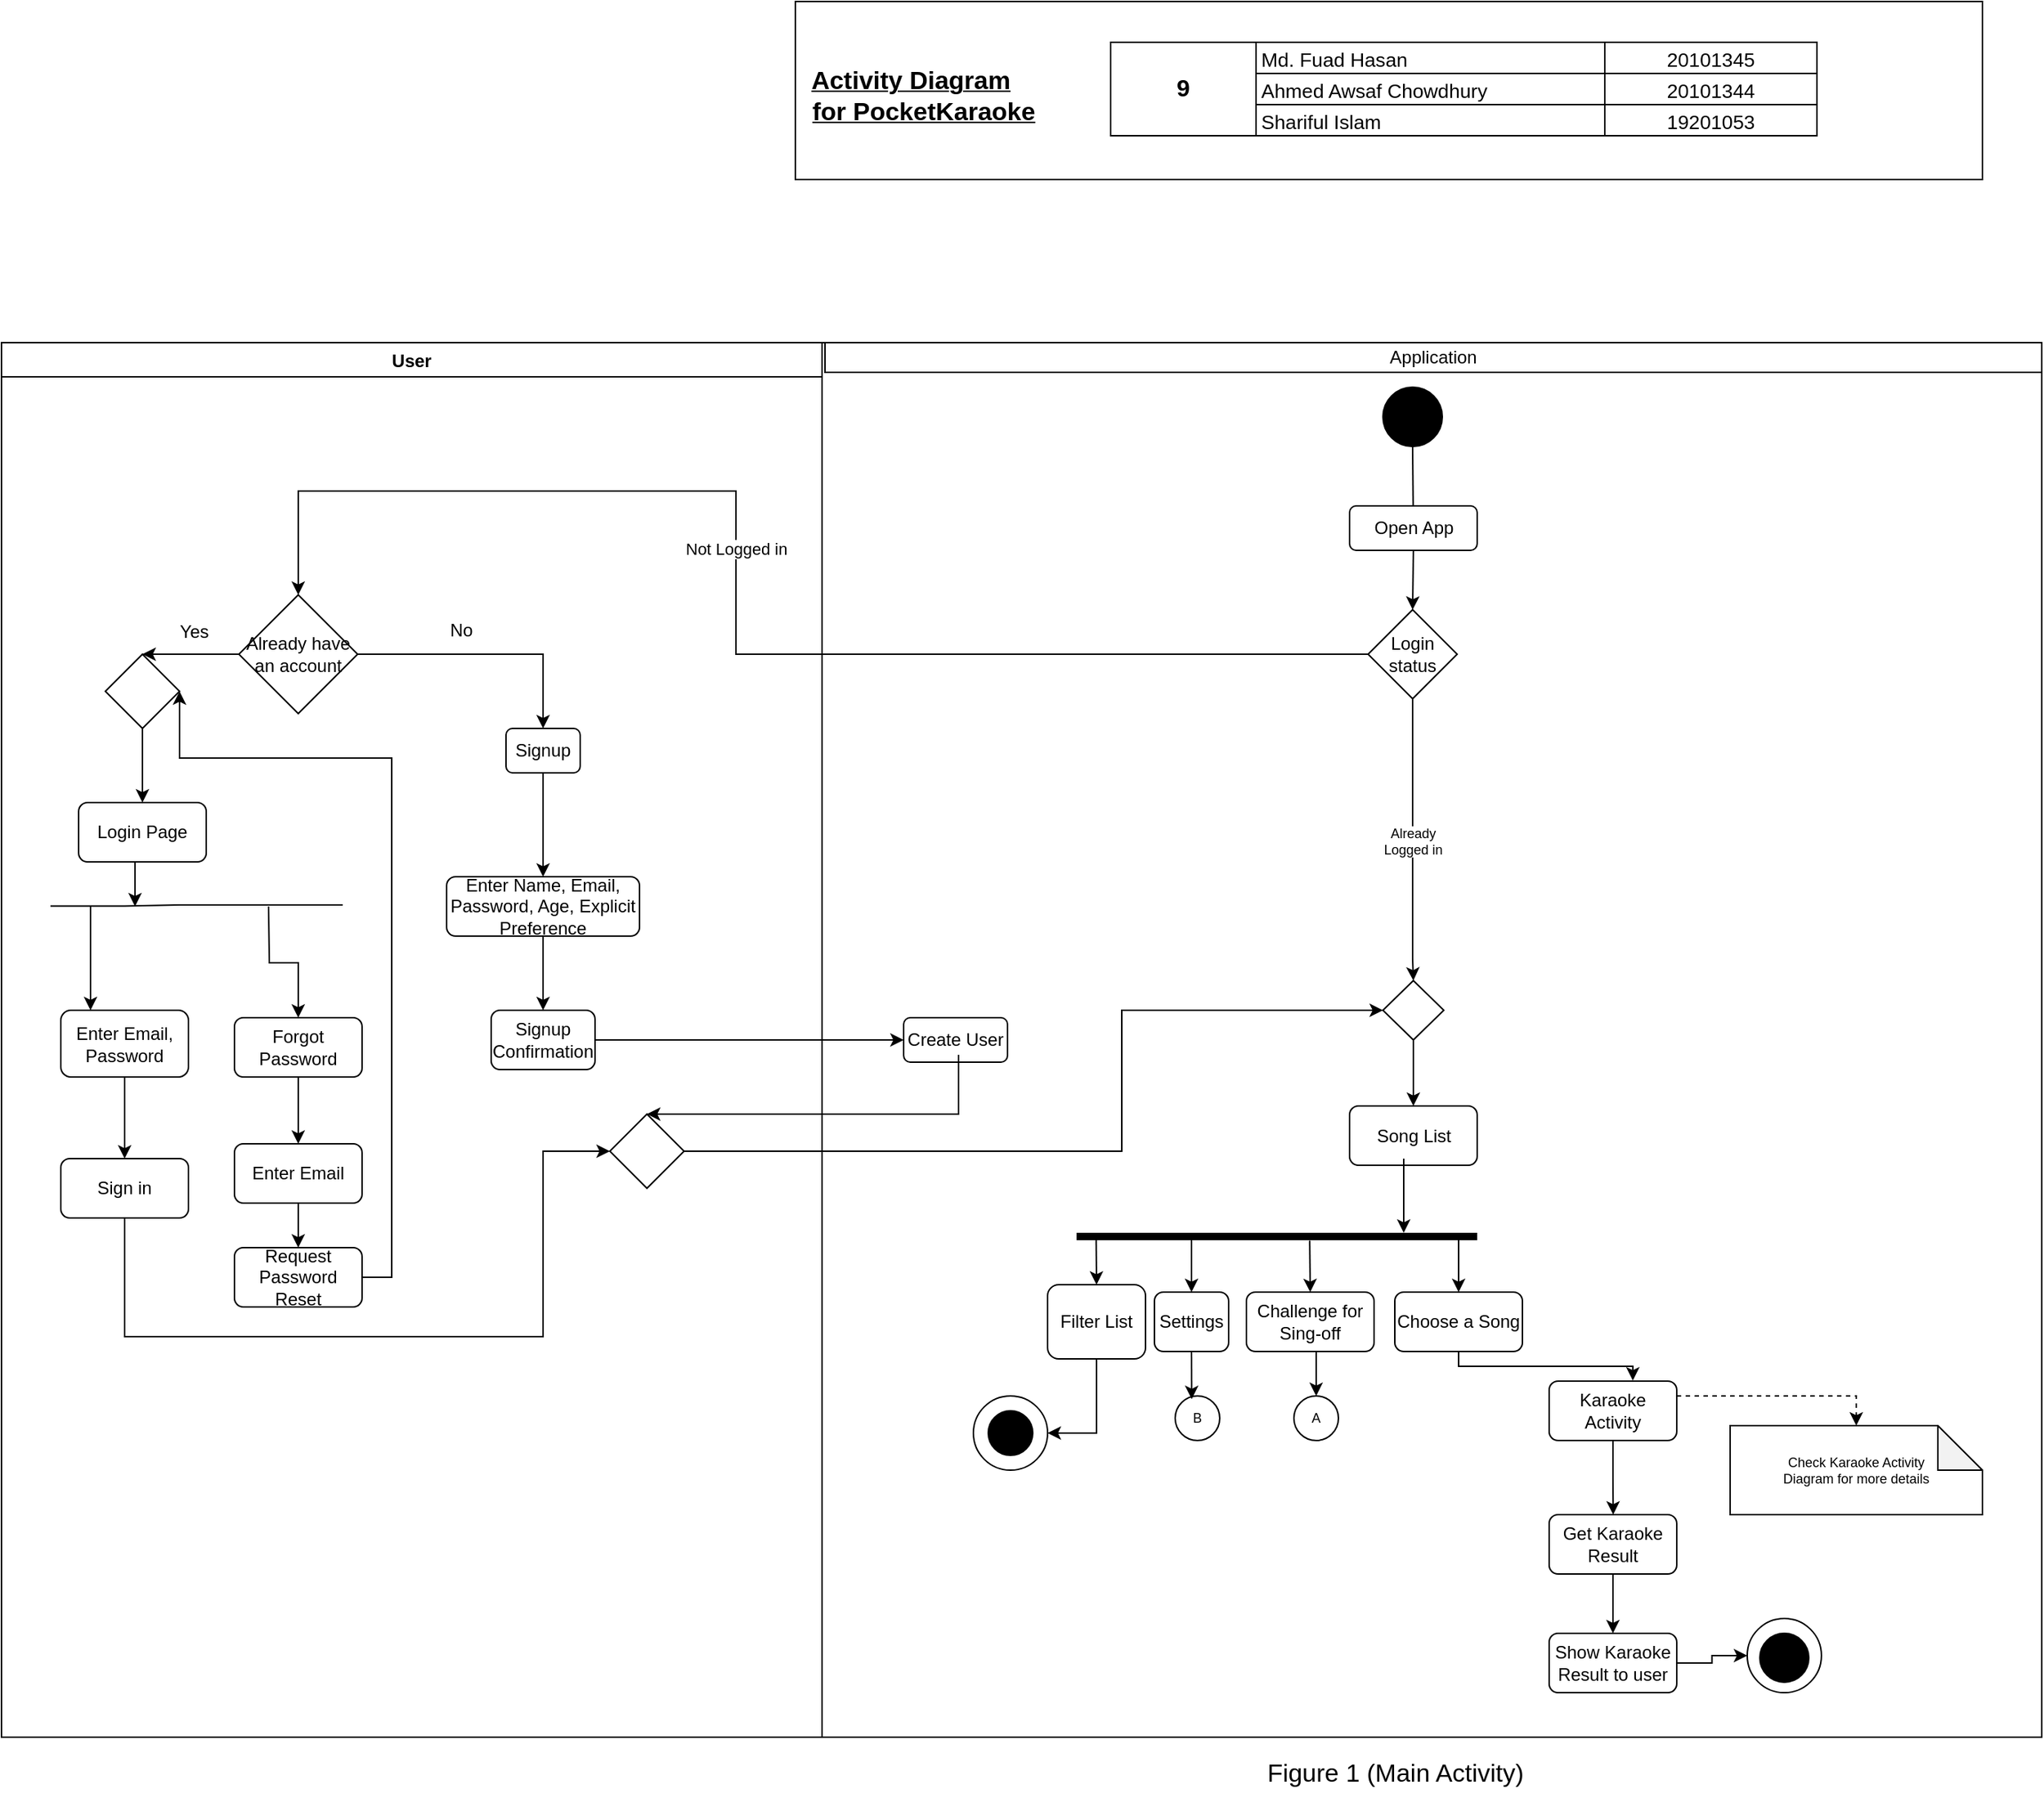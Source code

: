 <mxfile version="17.4.6" type="github" pages="3">
  <diagram id="SwOlQ44JjjMgAEKJbSNY" name="Page-1">
    <mxGraphModel dx="1823" dy="1849" grid="1" gridSize="10" guides="1" tooltips="1" connect="1" arrows="1" fold="1" page="1" pageScale="1" pageWidth="827" pageHeight="1169" math="0" shadow="0">
      <root>
        <mxCell id="0" />
        <mxCell id="1" parent="0" />
        <mxCell id="uw0qicSW6IMUKsuldhP9-32" value="" style="rounded=0;whiteSpace=wrap;html=1;" vertex="1" parent="1">
          <mxGeometry x="8" y="210" width="822" height="940" as="geometry" />
        </mxCell>
        <mxCell id="iXzzo_EkwVrkB9ciiKz4-1" value="" style="ellipse;whiteSpace=wrap;html=1;aspect=fixed;fillColor=#000;" parent="1" vertex="1">
          <mxGeometry x="386" y="240" width="40" height="40" as="geometry" />
        </mxCell>
        <mxCell id="Ku8oSR4c3wsGzaAqycs_-16" value="&lt;div&gt;Already&lt;/div&gt;&lt;div&gt;Logged in&lt;/div&gt;" style="edgeStyle=orthogonalEdgeStyle;rounded=0;orthogonalLoop=1;jettySize=auto;html=1;exitX=0.5;exitY=1;exitDx=0;exitDy=0;fontSize=9;strokeWidth=1;entryX=0.5;entryY=0;entryDx=0;entryDy=0;" parent="1" source="iXzzo_EkwVrkB9ciiKz4-4" target="uw0qicSW6IMUKsuldhP9-25" edge="1">
          <mxGeometry relative="1" as="geometry">
            <mxPoint x="390" y="650" as="targetPoint" />
            <Array as="points">
              <mxPoint x="407" y="625" />
            </Array>
          </mxGeometry>
        </mxCell>
        <mxCell id="iXzzo_EkwVrkB9ciiKz4-4" value="Login status" style="rhombus;whiteSpace=wrap;html=1;fillColor=none;" parent="1" vertex="1">
          <mxGeometry x="376" y="390" width="60" height="60" as="geometry" />
        </mxCell>
        <mxCell id="iXzzo_EkwVrkB9ciiKz4-9" value="" style="endArrow=classic;html=1;rounded=0;exitX=0.5;exitY=1;exitDx=0;exitDy=0;startArrow=none;entryX=0.5;entryY=0;entryDx=0;entryDy=0;" parent="1" source="iXzzo_EkwVrkB9ciiKz4-2" edge="1" target="iXzzo_EkwVrkB9ciiKz4-4">
          <mxGeometry width="50" height="50" relative="1" as="geometry">
            <mxPoint x="403" y="620" as="sourcePoint" />
            <mxPoint x="407" y="250" as="targetPoint" />
          </mxGeometry>
        </mxCell>
        <mxCell id="iXzzo_EkwVrkB9ciiKz4-11" value="Not Logged in" style="endArrow=classic;html=1;rounded=0;exitX=0;exitY=0.5;exitDx=0;exitDy=0;entryX=0.5;entryY=0;entryDx=0;entryDy=0;" parent="1" source="iXzzo_EkwVrkB9ciiKz4-4" target="lqgJ-i-slD50qV7s-lAw-30" edge="1">
          <mxGeometry x="0.103" width="50" height="50" relative="1" as="geometry">
            <mxPoint x="427" y="240" as="sourcePoint" />
            <mxPoint x="-320" y="300" as="targetPoint" />
            <Array as="points">
              <mxPoint x="-50" y="420" />
              <mxPoint x="-50" y="310" />
              <mxPoint x="-345" y="310" />
            </Array>
            <mxPoint as="offset" />
          </mxGeometry>
        </mxCell>
        <mxCell id="iXzzo_EkwVrkB9ciiKz4-37" value="Song List" style="rounded=1;whiteSpace=wrap;html=1;fillColor=none;" parent="1" vertex="1">
          <mxGeometry x="363.5" y="724.5" width="86" height="40" as="geometry" />
        </mxCell>
        <mxCell id="Ku8oSR4c3wsGzaAqycs_-68" style="edgeStyle=orthogonalEdgeStyle;rounded=0;orthogonalLoop=1;jettySize=auto;html=1;exitX=0.5;exitY=1;exitDx=0;exitDy=0;entryX=0.656;entryY=-0.01;entryDx=0;entryDy=0;entryPerimeter=0;fontSize=9;strokeWidth=1;" parent="1" source="GEpKxGbeazpcBlI93rhA-2" target="GEpKxGbeazpcBlI93rhA-10" edge="1">
          <mxGeometry relative="1" as="geometry">
            <Array as="points">
              <mxPoint x="437" y="900" />
              <mxPoint x="554" y="900" />
            </Array>
          </mxGeometry>
        </mxCell>
        <mxCell id="bNm9Ex0dSpKw97dov9-s-2" style="edgeStyle=orthogonalEdgeStyle;rounded=0;orthogonalLoop=1;jettySize=auto;html=1;exitX=0.5;exitY=0;exitDx=0;exitDy=0;fontSize=9;strokeWidth=1;entryX=0.5;entryY=0;entryDx=0;entryDy=0;" parent="1" target="GEpKxGbeazpcBlI93rhA-2" edge="1">
          <mxGeometry relative="1" as="geometry">
            <mxPoint x="437" y="813" as="sourcePoint" />
          </mxGeometry>
        </mxCell>
        <mxCell id="GEpKxGbeazpcBlI93rhA-2" value="Choose a Song" style="rounded=1;whiteSpace=wrap;html=1;fillColor=none;" parent="1" vertex="1">
          <mxGeometry x="394" y="850" width="86" height="40" as="geometry" />
        </mxCell>
        <mxCell id="35vugy0JiGpQjGo1VTVt-1" style="edgeStyle=orthogonalEdgeStyle;rounded=0;orthogonalLoop=1;jettySize=auto;html=1;exitX=0.5;exitY=1;exitDx=0;exitDy=0;fontSize=9;strokeWidth=1;" parent="1" source="GEpKxGbeazpcBlI93rhA-10" edge="1">
          <mxGeometry relative="1" as="geometry">
            <mxPoint x="541.167" y="1000" as="targetPoint" />
          </mxGeometry>
        </mxCell>
        <mxCell id="35vugy0JiGpQjGo1VTVt-5" style="edgeStyle=orthogonalEdgeStyle;rounded=0;orthogonalLoop=1;jettySize=auto;html=1;exitX=1;exitY=0.25;exitDx=0;exitDy=0;entryX=0.5;entryY=0;entryDx=0;entryDy=0;entryPerimeter=0;fontSize=9;strokeWidth=1;dashed=1;" parent="1" source="GEpKxGbeazpcBlI93rhA-10" target="35vugy0JiGpQjGo1VTVt-3" edge="1">
          <mxGeometry relative="1" as="geometry" />
        </mxCell>
        <mxCell id="GEpKxGbeazpcBlI93rhA-10" value="Karaoke Activity" style="rounded=1;whiteSpace=wrap;html=1;fillColor=none;" parent="1" vertex="1">
          <mxGeometry x="498" y="910" width="86" height="40" as="geometry" />
        </mxCell>
        <mxCell id="Ku8oSR4c3wsGzaAqycs_-10" value="" style="ellipse;whiteSpace=wrap;html=1;aspect=fixed;fillColor=none;" parent="1" vertex="1">
          <mxGeometry x="631.5" y="1070" width="50" height="50" as="geometry" />
        </mxCell>
        <mxCell id="Ku8oSR4c3wsGzaAqycs_-11" value="" style="ellipse;whiteSpace=wrap;html=1;aspect=fixed;fillColor=#000;" parent="1" vertex="1">
          <mxGeometry x="640" y="1080" width="33" height="33" as="geometry" />
        </mxCell>
        <mxCell id="Ku8oSR4c3wsGzaAqycs_-53" value="" style="html=1;points=[];perimeter=orthogonalPerimeter;fillColor=#000000;strokeColor=none;direction=south;" parent="1" vertex="1">
          <mxGeometry x="179.5" y="810" width="270" height="5" as="geometry" />
        </mxCell>
        <mxCell id="It7IUri0nWaVNTVK5xb1-4" value="A" style="ellipse;whiteSpace=wrap;html=1;aspect=fixed;fontSize=9;fillColor=none;" parent="1" vertex="1">
          <mxGeometry x="326" y="920" width="30" height="30" as="geometry" />
        </mxCell>
        <mxCell id="bNm9Ex0dSpKw97dov9-s-4" style="edgeStyle=orthogonalEdgeStyle;rounded=0;orthogonalLoop=1;jettySize=auto;html=1;entryX=0.5;entryY=0;entryDx=0;entryDy=0;fontSize=9;strokeWidth=1;" parent="1" target="bNm9Ex0dSpKw97dov9-s-3" edge="1">
          <mxGeometry relative="1" as="geometry">
            <mxPoint x="323" y="814" as="sourcePoint" />
          </mxGeometry>
        </mxCell>
        <mxCell id="TISoO1vhTal3V3uhEc0p-1" style="edgeStyle=orthogonalEdgeStyle;rounded=0;orthogonalLoop=1;jettySize=auto;html=1;exitX=0.5;exitY=1;exitDx=0;exitDy=0;entryX=0.371;entryY=0.071;entryDx=0;entryDy=0;entryPerimeter=0;fontSize=9;strokeWidth=1;" parent="1" source="bNm9Ex0dSpKw97dov9-s-3" target="bNm9Ex0dSpKw97dov9-s-6" edge="1">
          <mxGeometry relative="1" as="geometry" />
        </mxCell>
        <mxCell id="bNm9Ex0dSpKw97dov9-s-3" value="Settings" style="rounded=1;whiteSpace=wrap;html=1;fillColor=none;" parent="1" vertex="1">
          <mxGeometry x="232" y="850" width="50" height="40" as="geometry" />
        </mxCell>
        <mxCell id="bNm9Ex0dSpKw97dov9-s-6" value="B" style="ellipse;whiteSpace=wrap;html=1;aspect=fixed;fontSize=9;fillColor=none;" parent="1" vertex="1">
          <mxGeometry x="246" y="920" width="30" height="30" as="geometry" />
        </mxCell>
        <mxCell id="sTmWJrZEQL3zvbqJN51C-2" style="edgeStyle=orthogonalEdgeStyle;rounded=0;orthogonalLoop=1;jettySize=auto;html=1;exitX=0.829;exitY=0.951;exitDx=0;exitDy=0;entryX=0.5;entryY=0;entryDx=0;entryDy=0;fontSize=9;strokeWidth=1;exitPerimeter=0;" parent="1" source="Ku8oSR4c3wsGzaAqycs_-53" target="sTmWJrZEQL3zvbqJN51C-1" edge="1">
          <mxGeometry relative="1" as="geometry" />
        </mxCell>
        <mxCell id="sTmWJrZEQL3zvbqJN51C-5" style="edgeStyle=orthogonalEdgeStyle;rounded=0;orthogonalLoop=1;jettySize=auto;html=1;exitX=0.5;exitY=1;exitDx=0;exitDy=0;entryX=1;entryY=0.5;entryDx=0;entryDy=0;fontSize=9;strokeWidth=1;" parent="1" source="sTmWJrZEQL3zvbqJN51C-1" target="sTmWJrZEQL3zvbqJN51C-3" edge="1">
          <mxGeometry relative="1" as="geometry" />
        </mxCell>
        <mxCell id="sTmWJrZEQL3zvbqJN51C-1" value="Filter List" style="rounded=1;whiteSpace=wrap;html=1;fillColor=none;" parent="1" vertex="1">
          <mxGeometry x="160" y="845" width="66" height="50" as="geometry" />
        </mxCell>
        <mxCell id="sTmWJrZEQL3zvbqJN51C-3" value="" style="ellipse;whiteSpace=wrap;html=1;aspect=fixed;fillColor=none;" parent="1" vertex="1">
          <mxGeometry x="110" y="920" width="50" height="50" as="geometry" />
        </mxCell>
        <mxCell id="sTmWJrZEQL3zvbqJN51C-4" value="" style="ellipse;whiteSpace=wrap;html=1;aspect=fixed;fillColor=#000;" parent="1" vertex="1">
          <mxGeometry x="120" y="930" width="30" height="30" as="geometry" />
        </mxCell>
        <mxCell id="TISoO1vhTal3V3uhEc0p-5" style="edgeStyle=orthogonalEdgeStyle;rounded=0;orthogonalLoop=1;jettySize=auto;html=1;exitX=1.057;exitY=0.418;exitDx=0;exitDy=0;entryX=0.5;entryY=0;entryDx=0;entryDy=0;fontSize=9;strokeWidth=1;exitPerimeter=0;" parent="1" source="Ku8oSR4c3wsGzaAqycs_-53" target="TISoO1vhTal3V3uhEc0p-2" edge="1">
          <mxGeometry relative="1" as="geometry" />
        </mxCell>
        <mxCell id="TISoO1vhTal3V3uhEc0p-6" style="edgeStyle=orthogonalEdgeStyle;rounded=0;orthogonalLoop=1;jettySize=auto;html=1;exitX=0.5;exitY=1;exitDx=0;exitDy=0;entryX=0.5;entryY=0;entryDx=0;entryDy=0;fontSize=9;strokeWidth=1;" parent="1" source="TISoO1vhTal3V3uhEc0p-2" target="It7IUri0nWaVNTVK5xb1-4" edge="1">
          <mxGeometry relative="1" as="geometry" />
        </mxCell>
        <mxCell id="TISoO1vhTal3V3uhEc0p-2" value="Challenge for Sing-off" style="rounded=1;whiteSpace=wrap;html=1;fillColor=none;" parent="1" vertex="1">
          <mxGeometry x="294" y="850" width="86" height="40" as="geometry" />
        </mxCell>
        <mxCell id="35vugy0JiGpQjGo1VTVt-8" style="edgeStyle=orthogonalEdgeStyle;rounded=0;orthogonalLoop=1;jettySize=auto;html=1;exitX=0.5;exitY=1;exitDx=0;exitDy=0;entryX=0.5;entryY=0;entryDx=0;entryDy=0;fontSize=9;strokeWidth=1;" parent="1" source="35vugy0JiGpQjGo1VTVt-2" target="35vugy0JiGpQjGo1VTVt-7" edge="1">
          <mxGeometry relative="1" as="geometry" />
        </mxCell>
        <mxCell id="35vugy0JiGpQjGo1VTVt-2" value="Get Karaoke Result" style="rounded=1;whiteSpace=wrap;html=1;fillColor=none;" parent="1" vertex="1">
          <mxGeometry x="498" y="1000" width="86" height="40" as="geometry" />
        </mxCell>
        <mxCell id="35vugy0JiGpQjGo1VTVt-3" value="&lt;div&gt;Check Karaoke Activity&lt;/div&gt;&lt;div&gt;Diagram for more details&lt;/div&gt;" style="shape=note;whiteSpace=wrap;html=1;backgroundOutline=1;darkOpacity=0.05;fontSize=9;fillColor=none;" parent="1" vertex="1">
          <mxGeometry x="620" y="940" width="170" height="60" as="geometry" />
        </mxCell>
        <mxCell id="A9UI2NHBW07oBqZgxvTc-1" style="edgeStyle=orthogonalEdgeStyle;rounded=0;orthogonalLoop=1;jettySize=auto;html=1;exitX=1;exitY=0.5;exitDx=0;exitDy=0;entryX=0;entryY=0.5;entryDx=0;entryDy=0;" parent="1" source="35vugy0JiGpQjGo1VTVt-7" target="Ku8oSR4c3wsGzaAqycs_-10" edge="1">
          <mxGeometry relative="1" as="geometry" />
        </mxCell>
        <mxCell id="35vugy0JiGpQjGo1VTVt-7" value="Show Karaoke Result to user" style="rounded=1;whiteSpace=wrap;html=1;fillColor=none;" parent="1" vertex="1">
          <mxGeometry x="498" y="1080" width="86" height="40" as="geometry" />
        </mxCell>
        <mxCell id="E5jYNcYpyVN1vQUPkAMD-12" value="&lt;div align=&quot;left&quot;&gt;&lt;u&gt;&lt;b&gt;&lt;font style=&quot;font-size: 17px&quot;&gt;&lt;br&gt;&lt;/font&gt;&lt;/b&gt;&lt;/u&gt;&lt;/div&gt;&lt;div align=&quot;left&quot;&gt;&lt;u&gt;&lt;b&gt;&lt;font style=&quot;font-size: 17px&quot;&gt;&lt;br&gt;&lt;/font&gt;&lt;/b&gt;&lt;/u&gt;&lt;/div&gt;&lt;div align=&quot;left&quot;&gt;&lt;u&gt;&lt;b&gt;&lt;font style=&quot;font-size: 17px&quot;&gt;&lt;/font&gt;&lt;/b&gt;&lt;/u&gt;&lt;b&gt;&lt;font style=&quot;font-size: 17px&quot;&gt;&lt;span style=&quot;white-space: pre&quot;&gt;&lt;span style=&quot;white-space: pre&quot;&gt; &lt;/span&gt; &lt;/span&gt;&lt;/font&gt;&lt;/b&gt;&lt;u&gt;&lt;b&gt;&lt;font style=&quot;font-size: 17px&quot;&gt;Activity Diagram&lt;/font&gt;&lt;/b&gt;&lt;/u&gt;&lt;/div&gt;&lt;div align=&quot;left&quot;&gt;&lt;u&gt;&lt;b&gt;&lt;font style=&quot;font-size: 17px&quot;&gt;&lt;/font&gt;&lt;/b&gt;&lt;/u&gt;&lt;b&gt;&lt;font style=&quot;font-size: 17px&quot;&gt;&lt;span style=&quot;white-space: pre&quot;&gt;&lt;span style=&quot;white-space: pre&quot;&gt; &lt;/span&gt; &lt;/span&gt;&lt;/font&gt;&lt;/b&gt;&lt;u&gt;&lt;b&gt;&lt;font style=&quot;font-size: 17px&quot;&gt;for PocketKaraoke&lt;/font&gt;&lt;/b&gt;&lt;/u&gt;&lt;/div&gt;&lt;div align=&quot;left&quot;&gt;&lt;br&gt;&lt;/div&gt;&lt;div align=&quot;left&quot;&gt;&lt;br&gt;&lt;/div&gt;&lt;div align=&quot;left&quot;&gt;&lt;br&gt;&lt;/div&gt;" style="rounded=0;whiteSpace=wrap;html=1;fontSize=9;fillColor=none;align=left;" parent="1" vertex="1">
          <mxGeometry x="-10" y="-20" width="800" height="120" as="geometry" />
        </mxCell>
        <mxCell id="E5jYNcYpyVN1vQUPkAMD-13" value="&lt;table dir=&quot;ltr&quot; style=&quot;table-layout: fixed ; font-size: 10pt ; font-family: &amp;quot;arial&amp;quot; ; width: 0px ; border-collapse: collapse ; border: none&quot; cellspacing=&quot;0&quot; cellpadding=&quot;0&quot; border=&quot;1&quot;&gt;&lt;colgroup&gt;&lt;col width=&quot;98&quot;&gt;&lt;col width=&quot;235&quot;&gt;&lt;col width=&quot;143&quot;&gt;&lt;/colgroup&gt;&lt;tbody&gt;&lt;tr style=&quot;height: 21px&quot;&gt;&lt;td style=&quot;border-color: rgb(0, 0, 0); border-style: solid; border-width: 1px; overflow: hidden; padding: 0px 3px; vertical-align: middle; font-size: 12pt; font-weight: bold; overflow-wrap: break-word; text-align: center;&quot; rowspan=&quot;3&quot; colspan=&quot;1&quot;&gt;&lt;span&gt;&lt;div style=&quot;max-height: 63px&quot;&gt;9&lt;/div&gt;&lt;/span&gt;&lt;/td&gt;&lt;td style=&quot;border-top: 1px solid rgb(0, 0, 0); border-right: 1px solid rgb(0, 0, 0); border-bottom: 1px solid rgb(0, 0, 0); overflow: hidden; padding: 0px 3px; vertical-align: bottom; overflow-wrap: break-word;&quot;&gt;Md. Fuad Hasan&lt;/td&gt;&lt;td style=&quot;border-top: 1px solid rgb(0, 0, 0); border-right: 1px solid rgb(0, 0, 0); border-bottom: 1px solid rgb(0, 0, 0); overflow: hidden; padding: 0px 3px; vertical-align: bottom; overflow-wrap: break-word; text-align: center;&quot;&gt;20101345&lt;/td&gt;&lt;/tr&gt;&lt;tr style=&quot;height: 21px&quot;&gt;&lt;td style=&quot;border-right: 1px solid rgb(0, 0, 0); border-bottom: 1px solid rgb(0, 0, 0); overflow: hidden; padding: 0px 3px; vertical-align: bottom; overflow-wrap: break-word;&quot;&gt;Ahmed Awsaf Chowdhury&lt;/td&gt;&lt;td style=&quot;border-right: 1px solid rgb(0, 0, 0); border-bottom: 1px solid rgb(0, 0, 0); overflow: hidden; padding: 0px 3px; vertical-align: bottom; overflow-wrap: break-word; text-align: center;&quot;&gt;20101344&lt;/td&gt;&lt;/tr&gt;&lt;tr style=&quot;height: 21px&quot;&gt;&lt;td style=&quot;border-right: 1px solid rgb(0, 0, 0); border-bottom: 1px solid rgb(0, 0, 0); overflow: hidden; padding: 0px 3px; vertical-align: bottom; overflow-wrap: break-word;&quot;&gt;Shariful Islam&lt;/td&gt;&lt;td style=&quot;border-right: 1px solid rgb(0, 0, 0); border-bottom: 1px solid rgb(0, 0, 0); overflow: hidden; padding: 0px 3px; vertical-align: bottom; overflow-wrap: break-word; text-align: center;&quot;&gt;19201053&lt;/td&gt;&lt;/tr&gt;&lt;/tbody&gt;&lt;/table&gt;" style="text;whiteSpace=wrap;html=1;" parent="1" vertex="1">
          <mxGeometry x="200" width="500" height="80" as="geometry" />
        </mxCell>
        <mxCell id="Iztrir2imT0JGZdteM_K-1" value="Figure 1 (Main Activity)" style="text;html=1;align=center;verticalAlign=middle;resizable=0;points=[];autosize=1;strokeColor=none;fillColor=none;fontSize=17;" parent="1" vertex="1">
          <mxGeometry x="299" y="1160" width="190" height="30" as="geometry" />
        </mxCell>
        <mxCell id="lqgJ-i-slD50qV7s-lAw-3" value="User" style="swimlane;" vertex="1" parent="1">
          <mxGeometry x="-545" y="210" width="553" height="940" as="geometry" />
        </mxCell>
        <mxCell id="iXzzo_EkwVrkB9ciiKz4-7" value="Login Page" style="rounded=1;whiteSpace=wrap;html=1;fillColor=none;" parent="lqgJ-i-slD50qV7s-lAw-3" vertex="1">
          <mxGeometry x="52" y="310" width="86" height="40" as="geometry" />
        </mxCell>
        <mxCell id="iXzzo_EkwVrkB9ciiKz4-30" value="Signup" style="rounded=1;whiteSpace=wrap;html=1;fillColor=none;" parent="lqgJ-i-slD50qV7s-lAw-3" vertex="1">
          <mxGeometry x="340" y="260" width="50" height="30" as="geometry" />
        </mxCell>
        <mxCell id="iXzzo_EkwVrkB9ciiKz4-31" value="" style="edgeStyle=orthogonalEdgeStyle;rounded=0;orthogonalLoop=1;jettySize=auto;html=1;strokeWidth=1;entryX=0.5;entryY=0;entryDx=0;entryDy=0;exitX=1;exitY=0.5;exitDx=0;exitDy=0;" parent="lqgJ-i-slD50qV7s-lAw-3" target="iXzzo_EkwVrkB9ciiKz4-30" edge="1" source="lqgJ-i-slD50qV7s-lAw-30">
          <mxGeometry relative="1" as="geometry">
            <mxPoint x="110" y="355" as="sourcePoint" />
            <mxPoint x="-26.0" y="400" as="targetPoint" />
          </mxGeometry>
        </mxCell>
        <mxCell id="iXzzo_EkwVrkB9ciiKz4-34" value="Enter Name, Email, Password, Age, Explicit Preference" style="rounded=1;whiteSpace=wrap;html=1;fillColor=none;" parent="lqgJ-i-slD50qV7s-lAw-3" vertex="1">
          <mxGeometry x="300" y="360" width="130" height="40" as="geometry" />
        </mxCell>
        <mxCell id="iXzzo_EkwVrkB9ciiKz4-35" value="" style="edgeStyle=orthogonalEdgeStyle;rounded=0;orthogonalLoop=1;jettySize=auto;html=1;strokeWidth=1;exitX=0.5;exitY=1;exitDx=0;exitDy=0;entryX=0.5;entryY=0;entryDx=0;entryDy=0;" parent="lqgJ-i-slD50qV7s-lAw-3" source="iXzzo_EkwVrkB9ciiKz4-30" target="iXzzo_EkwVrkB9ciiKz4-34" edge="1">
          <mxGeometry relative="1" as="geometry">
            <mxPoint x="-26" y="440" as="sourcePoint" />
            <mxPoint x="-26" y="480" as="targetPoint" />
          </mxGeometry>
        </mxCell>
        <mxCell id="iXzzo_EkwVrkB9ciiKz4-46" value="Signup Confirmation" style="rounded=1;whiteSpace=wrap;html=1;fillColor=none;" parent="lqgJ-i-slD50qV7s-lAw-3" vertex="1">
          <mxGeometry x="330" y="450" width="70" height="40" as="geometry" />
        </mxCell>
        <mxCell id="iXzzo_EkwVrkB9ciiKz4-47" style="edgeStyle=orthogonalEdgeStyle;rounded=0;orthogonalLoop=1;jettySize=auto;html=1;exitX=0.5;exitY=1;exitDx=0;exitDy=0;entryX=0.5;entryY=0;entryDx=0;entryDy=0;strokeWidth=1;" parent="lqgJ-i-slD50qV7s-lAw-3" source="iXzzo_EkwVrkB9ciiKz4-34" target="iXzzo_EkwVrkB9ciiKz4-46" edge="1">
          <mxGeometry relative="1" as="geometry" />
        </mxCell>
        <mxCell id="Ku8oSR4c3wsGzaAqycs_-1" style="edgeStyle=orthogonalEdgeStyle;rounded=0;orthogonalLoop=1;jettySize=auto;html=1;entryX=0.5;entryY=0;entryDx=0;entryDy=0;strokeWidth=1;" parent="lqgJ-i-slD50qV7s-lAw-3" target="Ku8oSR4c3wsGzaAqycs_-2" edge="1">
          <mxGeometry relative="1" as="geometry">
            <mxPoint x="180" y="380" as="sourcePoint" />
          </mxGeometry>
        </mxCell>
        <mxCell id="lqgJ-i-slD50qV7s-lAw-30" value="Already have an account" style="rhombus;whiteSpace=wrap;html=1;" vertex="1" parent="lqgJ-i-slD50qV7s-lAw-3">
          <mxGeometry x="160" y="170" width="80" height="80" as="geometry" />
        </mxCell>
        <mxCell id="lqgJ-i-slD50qV7s-lAw-32" value="" style="endArrow=classic;html=1;rounded=0;entryX=0.5;entryY=0;entryDx=0;entryDy=0;exitX=0.5;exitY=1;exitDx=0;exitDy=0;startArrow=none;" edge="1" parent="lqgJ-i-slD50qV7s-lAw-3" source="lqgJ-i-slD50qV7s-lAw-35" target="iXzzo_EkwVrkB9ciiKz4-7">
          <mxGeometry width="50" height="50" relative="1" as="geometry">
            <mxPoint x="94" y="210" as="sourcePoint" />
            <mxPoint x="100" y="210" as="targetPoint" />
            <Array as="points" />
          </mxGeometry>
        </mxCell>
        <mxCell id="lqgJ-i-slD50qV7s-lAw-35" value="" style="rhombus;whiteSpace=wrap;html=1;" vertex="1" parent="lqgJ-i-slD50qV7s-lAw-3">
          <mxGeometry x="70" y="210" width="50" height="50" as="geometry" />
        </mxCell>
        <mxCell id="lqgJ-i-slD50qV7s-lAw-38" value="" style="endArrow=none;html=1;rounded=0;" edge="1" parent="lqgJ-i-slD50qV7s-lAw-3">
          <mxGeometry width="50" height="50" relative="1" as="geometry">
            <mxPoint x="33" y="379.75" as="sourcePoint" />
            <mxPoint x="230" y="379" as="targetPoint" />
            <Array as="points">
              <mxPoint x="83" y="379.75" />
              <mxPoint x="120" y="379" />
              <mxPoint x="140" y="379" />
            </Array>
          </mxGeometry>
        </mxCell>
        <mxCell id="iXzzo_EkwVrkB9ciiKz4-18" value="Enter Email, Password" style="rounded=1;whiteSpace=wrap;html=1;fillColor=none;" parent="lqgJ-i-slD50qV7s-lAw-3" vertex="1">
          <mxGeometry x="40" y="450" width="86" height="45" as="geometry" />
        </mxCell>
        <mxCell id="uw0qicSW6IMUKsuldhP9-13" value="" style="endArrow=classic;html=1;rounded=0;" edge="1" parent="lqgJ-i-slD50qV7s-lAw-3">
          <mxGeometry width="50" height="50" relative="1" as="geometry">
            <mxPoint x="90" y="350" as="sourcePoint" />
            <mxPoint x="90" y="380" as="targetPoint" />
          </mxGeometry>
        </mxCell>
        <mxCell id="uw0qicSW6IMUKsuldhP9-14" value="" style="endArrow=classic;html=1;rounded=0;" edge="1" parent="lqgJ-i-slD50qV7s-lAw-3">
          <mxGeometry width="50" height="50" relative="1" as="geometry">
            <mxPoint x="60" y="380" as="sourcePoint" />
            <mxPoint x="60" y="450" as="targetPoint" />
          </mxGeometry>
        </mxCell>
        <mxCell id="iXzzo_EkwVrkB9ciiKz4-23" value="Sign in" style="rounded=1;whiteSpace=wrap;html=1;fillColor=none;" parent="lqgJ-i-slD50qV7s-lAw-3" vertex="1">
          <mxGeometry x="40" y="550" width="86" height="40" as="geometry" />
        </mxCell>
        <mxCell id="iXzzo_EkwVrkB9ciiKz4-24" value="" style="edgeStyle=orthogonalEdgeStyle;rounded=0;orthogonalLoop=1;jettySize=auto;html=1;strokeWidth=1;" parent="lqgJ-i-slD50qV7s-lAw-3" source="iXzzo_EkwVrkB9ciiKz4-18" target="iXzzo_EkwVrkB9ciiKz4-23" edge="1">
          <mxGeometry relative="1" as="geometry" />
        </mxCell>
        <mxCell id="Ku8oSR4c3wsGzaAqycs_-2" value="Forgot Password" style="rounded=1;whiteSpace=wrap;html=1;fillColor=none;" parent="lqgJ-i-slD50qV7s-lAw-3" vertex="1">
          <mxGeometry x="157" y="455" width="86" height="40" as="geometry" />
        </mxCell>
        <mxCell id="Ku8oSR4c3wsGzaAqycs_-4" value="Enter Email" style="rounded=1;whiteSpace=wrap;html=1;fillColor=none;" parent="lqgJ-i-slD50qV7s-lAw-3" vertex="1">
          <mxGeometry x="157" y="540" width="86" height="40" as="geometry" />
        </mxCell>
        <mxCell id="Ku8oSR4c3wsGzaAqycs_-5" value="" style="edgeStyle=orthogonalEdgeStyle;rounded=0;orthogonalLoop=1;jettySize=auto;html=1;strokeWidth=1;exitX=0.5;exitY=1;exitDx=0;exitDy=0;entryX=0.5;entryY=0;entryDx=0;entryDy=0;" parent="lqgJ-i-slD50qV7s-lAw-3" source="Ku8oSR4c3wsGzaAqycs_-2" target="Ku8oSR4c3wsGzaAqycs_-4" edge="1">
          <mxGeometry relative="1" as="geometry">
            <mxPoint x="418" y="460" as="sourcePoint" />
            <mxPoint x="418" y="500" as="targetPoint" />
          </mxGeometry>
        </mxCell>
        <mxCell id="Ku8oSR4c3wsGzaAqycs_-7" value="Request Password Reset" style="rounded=1;whiteSpace=wrap;html=1;fillColor=none;" parent="lqgJ-i-slD50qV7s-lAw-3" vertex="1">
          <mxGeometry x="157" y="610" width="86" height="40" as="geometry" />
        </mxCell>
        <mxCell id="Ku8oSR4c3wsGzaAqycs_-3" style="edgeStyle=orthogonalEdgeStyle;rounded=0;orthogonalLoop=1;jettySize=auto;html=1;exitX=0.5;exitY=1;exitDx=0;exitDy=0;entryX=0.5;entryY=0;entryDx=0;entryDy=0;strokeWidth=1;" parent="lqgJ-i-slD50qV7s-lAw-3" source="Ku8oSR4c3wsGzaAqycs_-4" target="Ku8oSR4c3wsGzaAqycs_-7" edge="1">
          <mxGeometry relative="1" as="geometry" />
        </mxCell>
        <mxCell id="Ku8oSR4c3wsGzaAqycs_-28" style="edgeStyle=orthogonalEdgeStyle;rounded=0;orthogonalLoop=1;jettySize=auto;html=1;exitX=1;exitY=0.5;exitDx=0;exitDy=0;fontSize=9;strokeWidth=1;entryX=1;entryY=0.5;entryDx=0;entryDy=0;" parent="lqgJ-i-slD50qV7s-lAw-3" source="Ku8oSR4c3wsGzaAqycs_-7" target="lqgJ-i-slD50qV7s-lAw-35" edge="1">
          <mxGeometry relative="1" as="geometry">
            <mxPoint x="270" y="290" as="targetPoint" />
            <Array as="points">
              <mxPoint x="263" y="630" />
              <mxPoint x="263" y="280" />
              <mxPoint x="120" y="280" />
            </Array>
          </mxGeometry>
        </mxCell>
        <mxCell id="uw0qicSW6IMUKsuldhP9-17" value="" style="endArrow=classic;html=1;rounded=0;entryX=0.5;entryY=0;entryDx=0;entryDy=0;exitX=0;exitY=0.5;exitDx=0;exitDy=0;" edge="1" parent="lqgJ-i-slD50qV7s-lAw-3" source="lqgJ-i-slD50qV7s-lAw-30" target="lqgJ-i-slD50qV7s-lAw-35">
          <mxGeometry width="50" height="50" relative="1" as="geometry">
            <mxPoint x="110" y="210" as="sourcePoint" />
            <mxPoint x="160" y="160" as="targetPoint" />
          </mxGeometry>
        </mxCell>
        <mxCell id="uw0qicSW6IMUKsuldhP9-19" value="" style="endArrow=classic;html=1;rounded=0;exitX=0.5;exitY=1;exitDx=0;exitDy=0;entryX=0;entryY=0.5;entryDx=0;entryDy=0;" edge="1" parent="lqgJ-i-slD50qV7s-lAw-3" source="iXzzo_EkwVrkB9ciiKz4-23" target="uw0qicSW6IMUKsuldhP9-20">
          <mxGeometry width="50" height="50" relative="1" as="geometry">
            <mxPoint x="60" y="670" as="sourcePoint" />
            <mxPoint x="100" y="680" as="targetPoint" />
            <Array as="points">
              <mxPoint x="83" y="670" />
              <mxPoint x="365" y="670" />
              <mxPoint x="365" y="545" />
            </Array>
          </mxGeometry>
        </mxCell>
        <mxCell id="uw0qicSW6IMUKsuldhP9-20" value="" style="rhombus;whiteSpace=wrap;html=1;" vertex="1" parent="lqgJ-i-slD50qV7s-lAw-3">
          <mxGeometry x="410" y="520" width="50" height="50" as="geometry" />
        </mxCell>
        <mxCell id="uw0qicSW6IMUKsuldhP9-36" value="No" style="text;html=1;strokeColor=none;fillColor=none;align=center;verticalAlign=middle;whiteSpace=wrap;rounded=0;" vertex="1" parent="lqgJ-i-slD50qV7s-lAw-3">
          <mxGeometry x="280" y="179" width="60" height="30" as="geometry" />
        </mxCell>
        <mxCell id="uw0qicSW6IMUKsuldhP9-37" value="Yes" style="text;html=1;strokeColor=none;fillColor=none;align=center;verticalAlign=middle;whiteSpace=wrap;rounded=0;" vertex="1" parent="lqgJ-i-slD50qV7s-lAw-3">
          <mxGeometry x="100" y="180" width="60" height="30" as="geometry" />
        </mxCell>
        <mxCell id="Ku8oSR4c3wsGzaAqycs_-38" value="Create User" style="rounded=1;whiteSpace=wrap;html=1;fillColor=none;" parent="1" vertex="1">
          <mxGeometry x="63" y="665" width="70" height="30" as="geometry" />
        </mxCell>
        <mxCell id="Ku8oSR4c3wsGzaAqycs_-40" style="edgeStyle=orthogonalEdgeStyle;rounded=0;orthogonalLoop=1;jettySize=auto;html=1;entryX=0.5;entryY=0;entryDx=0;entryDy=0;fontSize=9;strokeWidth=1;" parent="1" target="uw0qicSW6IMUKsuldhP9-20" edge="1">
          <mxGeometry relative="1" as="geometry">
            <mxPoint x="100" y="690" as="sourcePoint" />
            <Array as="points">
              <mxPoint x="100" y="730" />
            </Array>
          </mxGeometry>
        </mxCell>
        <mxCell id="uw0qicSW6IMUKsuldhP9-22" value="" style="endArrow=classic;html=1;rounded=0;entryX=0;entryY=0.5;entryDx=0;entryDy=0;exitX=1;exitY=0.5;exitDx=0;exitDy=0;" edge="1" parent="1" source="iXzzo_EkwVrkB9ciiKz4-46" target="Ku8oSR4c3wsGzaAqycs_-38">
          <mxGeometry width="50" height="50" relative="1" as="geometry">
            <mxPoint x="-80" y="630" as="sourcePoint" />
            <mxPoint x="-30" y="580" as="targetPoint" />
          </mxGeometry>
        </mxCell>
        <mxCell id="iXzzo_EkwVrkB9ciiKz4-2" value="Open App" style="rounded=1;whiteSpace=wrap;html=1;fillColor=none;" parent="1" vertex="1">
          <mxGeometry x="363.5" y="320" width="86" height="30" as="geometry" />
        </mxCell>
        <mxCell id="uw0qicSW6IMUKsuldhP9-23" value="" style="endArrow=none;html=1;rounded=0;exitX=0.5;exitY=1;exitDx=0;exitDy=0;" edge="1" parent="1" source="iXzzo_EkwVrkB9ciiKz4-1" target="iXzzo_EkwVrkB9ciiKz4-2">
          <mxGeometry width="50" height="50" relative="1" as="geometry">
            <mxPoint x="407" y="190" as="sourcePoint" />
            <mxPoint x="407" y="250" as="targetPoint" />
          </mxGeometry>
        </mxCell>
        <mxCell id="uw0qicSW6IMUKsuldhP9-25" value="" style="rhombus;whiteSpace=wrap;html=1;" vertex="1" parent="1">
          <mxGeometry x="386" y="640" width="41" height="40" as="geometry" />
        </mxCell>
        <mxCell id="uw0qicSW6IMUKsuldhP9-26" value="" style="endArrow=classic;html=1;rounded=0;exitX=1;exitY=0.5;exitDx=0;exitDy=0;entryX=0;entryY=0.5;entryDx=0;entryDy=0;" edge="1" parent="1" source="uw0qicSW6IMUKsuldhP9-20" target="uw0qicSW6IMUKsuldhP9-25">
          <mxGeometry width="50" height="50" relative="1" as="geometry">
            <mxPoint x="60" y="810" as="sourcePoint" />
            <mxPoint x="110" y="760" as="targetPoint" />
            <Array as="points">
              <mxPoint x="210" y="755" />
              <mxPoint x="210" y="660" />
            </Array>
          </mxGeometry>
        </mxCell>
        <mxCell id="uw0qicSW6IMUKsuldhP9-30" value="" style="endArrow=classic;html=1;rounded=0;entryX=0.5;entryY=0;entryDx=0;entryDy=0;exitX=0.5;exitY=1;exitDx=0;exitDy=0;" edge="1" parent="1" source="uw0qicSW6IMUKsuldhP9-25" target="iXzzo_EkwVrkB9ciiKz4-37">
          <mxGeometry width="50" height="50" relative="1" as="geometry">
            <mxPoint x="470" y="700" as="sourcePoint" />
            <mxPoint x="520" y="650" as="targetPoint" />
          </mxGeometry>
        </mxCell>
        <mxCell id="uw0qicSW6IMUKsuldhP9-31" value="" style="endArrow=classic;html=1;rounded=0;" edge="1" parent="1">
          <mxGeometry width="50" height="50" relative="1" as="geometry">
            <mxPoint x="400" y="760" as="sourcePoint" />
            <mxPoint x="400" y="810" as="targetPoint" />
          </mxGeometry>
        </mxCell>
        <mxCell id="uw0qicSW6IMUKsuldhP9-34" value="Application" style="rounded=0;whiteSpace=wrap;html=1;" vertex="1" parent="1">
          <mxGeometry x="10" y="210" width="820" height="20" as="geometry" />
        </mxCell>
      </root>
    </mxGraphModel>
  </diagram>
  <diagram id="JBQ7mL_UA6xaDC7Lzs7e" name="Page-2">
    <mxGraphModel dx="946" dy="646" grid="1" gridSize="10" guides="1" tooltips="1" connect="1" arrows="1" fold="1" page="1" pageScale="1" pageWidth="827" pageHeight="1169" math="0" shadow="0">
      <root>
        <mxCell id="6dTAI8lzsTf6EWsbhZZA-0" />
        <mxCell id="6dTAI8lzsTf6EWsbhZZA-1" parent="6dTAI8lzsTf6EWsbhZZA-0" />
        <mxCell id="livz4g2hSIIBDJ7oqXg1-0" value="" style="rounded=0;whiteSpace=wrap;html=1;fontSize=17;fillColor=none;" parent="6dTAI8lzsTf6EWsbhZZA-1" vertex="1">
          <mxGeometry x="36" y="70" width="754" height="790" as="geometry" />
        </mxCell>
        <mxCell id="V8HO4vzaNfki4f1Nev2t-0" style="edgeStyle=orthogonalEdgeStyle;rounded=0;orthogonalLoop=1;jettySize=auto;html=1;exitX=0.5;exitY=1;exitDx=0;exitDy=0;fontSize=9;strokeWidth=1;entryX=-0.2;entryY=0.527;entryDx=0;entryDy=0;entryPerimeter=0;" parent="6dTAI8lzsTf6EWsbhZZA-1" source="1eK3CummqFvWLiUxDRHZ-0" target="eK0c-Ri7cS91q-Lv8qHW-1" edge="1">
          <mxGeometry relative="1" as="geometry">
            <mxPoint x="270" y="160" as="targetPoint" />
          </mxGeometry>
        </mxCell>
        <mxCell id="1eK3CummqFvWLiUxDRHZ-0" value="A" style="ellipse;whiteSpace=wrap;html=1;aspect=fixed;fontSize=9;fillColor=none;" parent="6dTAI8lzsTf6EWsbhZZA-1" vertex="1">
          <mxGeometry x="250" y="100" width="30" height="30" as="geometry" />
        </mxCell>
        <mxCell id="sAre973SK3LctooUeVW1-0" value="" style="ellipse;whiteSpace=wrap;html=1;aspect=fixed;fillColor=none;" parent="6dTAI8lzsTf6EWsbhZZA-1" vertex="1">
          <mxGeometry x="550" y="290" width="50" height="50" as="geometry" />
        </mxCell>
        <mxCell id="sAre973SK3LctooUeVW1-1" value="" style="ellipse;whiteSpace=wrap;html=1;aspect=fixed;fillColor=#000;" parent="6dTAI8lzsTf6EWsbhZZA-1" vertex="1">
          <mxGeometry x="560" y="300" width="30" height="30" as="geometry" />
        </mxCell>
        <mxCell id="PmvNfgJ1Snn2zLtYS_CF-3" style="edgeStyle=orthogonalEdgeStyle;rounded=0;orthogonalLoop=1;jettySize=auto;html=1;exitX=0.5;exitY=1;exitDx=0;exitDy=0;fontSize=9;strokeWidth=1;entryX=1;entryY=0.5;entryDx=0;entryDy=0;" parent="6dTAI8lzsTf6EWsbhZZA-1" source="CkXAXAgCmt9FEh2l3ngX-0" target="sAre973SK3LctooUeVW1-0" edge="1">
          <mxGeometry relative="1" as="geometry">
            <mxPoint x="451" y="320" as="targetPoint" />
            <Array as="points">
              <mxPoint x="733" y="315" />
            </Array>
          </mxGeometry>
        </mxCell>
        <mxCell id="CkXAXAgCmt9FEh2l3ngX-0" value="Set Favorite Genre" style="rounded=1;whiteSpace=wrap;html=1;fillColor=none;" parent="6dTAI8lzsTf6EWsbhZZA-1" vertex="1">
          <mxGeometry x="690" y="210" width="86" height="40" as="geometry" />
        </mxCell>
        <mxCell id="0IbWG7vu3AkiR-kzWMsv-0" style="edgeStyle=orthogonalEdgeStyle;rounded=0;orthogonalLoop=1;jettySize=auto;html=1;exitX=0.5;exitY=1;exitDx=0;exitDy=0;entryX=0.333;entryY=0.503;entryDx=0;entryDy=0;fontSize=9;strokeWidth=1;entryPerimeter=0;" parent="6dTAI8lzsTf6EWsbhZZA-1" source="0IbWG7vu3AkiR-kzWMsv-1" target="IvYvrxatRTnsp2-ZieGR-1" edge="1">
          <mxGeometry relative="1" as="geometry">
            <mxPoint x="676" y="170" as="targetPoint" />
          </mxGeometry>
        </mxCell>
        <mxCell id="0IbWG7vu3AkiR-kzWMsv-1" value="B" style="ellipse;whiteSpace=wrap;html=1;aspect=fixed;fontSize=9;fillColor=none;" parent="6dTAI8lzsTf6EWsbhZZA-1" vertex="1">
          <mxGeometry x="660" y="110" width="30" height="30" as="geometry" />
        </mxCell>
        <mxCell id="IvYvrxatRTnsp2-ZieGR-0" style="edgeStyle=orthogonalEdgeStyle;rounded=0;orthogonalLoop=1;jettySize=auto;html=1;exitX=0.5;exitY=0;exitDx=0;exitDy=0;fontSize=9;strokeWidth=1;entryX=0.5;entryY=0;entryDx=0;entryDy=0;" parent="6dTAI8lzsTf6EWsbhZZA-1" edge="1">
          <mxGeometry relative="1" as="geometry">
            <mxPoint x="737.0" y="173" as="sourcePoint" />
            <mxPoint x="737.0" y="210" as="targetPoint" />
          </mxGeometry>
        </mxCell>
        <mxCell id="IvYvrxatRTnsp2-ZieGR-1" value="" style="html=1;points=[];perimeter=orthogonalPerimeter;fillColor=#000000;strokeColor=none;direction=south;" parent="6dTAI8lzsTf6EWsbhZZA-1" vertex="1">
          <mxGeometry x="600" y="170" width="150" height="5" as="geometry" />
        </mxCell>
        <mxCell id="IvYvrxatRTnsp2-ZieGR-2" style="edgeStyle=orthogonalEdgeStyle;rounded=0;orthogonalLoop=1;jettySize=auto;html=1;exitX=0.834;exitY=0.825;exitDx=0;exitDy=0;entryX=0.5;entryY=0;entryDx=0;entryDy=0;fontSize=9;strokeWidth=1;exitPerimeter=0;" parent="6dTAI8lzsTf6EWsbhZZA-1" source="IvYvrxatRTnsp2-ZieGR-1" target="IvYvrxatRTnsp2-ZieGR-3" edge="1">
          <mxGeometry relative="1" as="geometry">
            <mxPoint x="623" y="210" as="targetPoint" />
          </mxGeometry>
        </mxCell>
        <mxCell id="PmvNfgJ1Snn2zLtYS_CF-2" style="edgeStyle=orthogonalEdgeStyle;rounded=0;orthogonalLoop=1;jettySize=auto;html=1;exitX=0.5;exitY=1;exitDx=0;exitDy=0;entryX=1;entryY=0;entryDx=0;entryDy=0;fontSize=9;strokeWidth=1;" parent="6dTAI8lzsTf6EWsbhZZA-1" source="IvYvrxatRTnsp2-ZieGR-3" target="sAre973SK3LctooUeVW1-0" edge="1">
          <mxGeometry relative="1" as="geometry">
            <Array as="points">
              <mxPoint x="623" y="297" />
            </Array>
          </mxGeometry>
        </mxCell>
        <mxCell id="IvYvrxatRTnsp2-ZieGR-3" value="Explicit Toggle" style="rounded=1;whiteSpace=wrap;html=1;fillColor=none;" parent="6dTAI8lzsTf6EWsbhZZA-1" vertex="1">
          <mxGeometry x="590" y="210" width="66" height="50" as="geometry" />
        </mxCell>
        <mxCell id="eK0c-Ri7cS91q-Lv8qHW-1" value="" style="html=1;points=[];perimeter=orthogonalPerimeter;fillColor=#000000;strokeColor=none;direction=south;" parent="6dTAI8lzsTf6EWsbhZZA-1" vertex="1">
          <mxGeometry x="150" y="170" width="300" height="5" as="geometry" />
        </mxCell>
        <mxCell id="W2jLiPK4qrU0YfdjSIUN-2" style="edgeStyle=orthogonalEdgeStyle;rounded=0;orthogonalLoop=1;jettySize=auto;html=1;exitX=0.5;exitY=1;exitDx=0;exitDy=0;entryX=0.5;entryY=0;entryDx=0;entryDy=0;fontSize=9;strokeWidth=1;" parent="6dTAI8lzsTf6EWsbhZZA-1" source="bWX8wckEvzCnfKdi-1Qq-19" target="W2jLiPK4qrU0YfdjSIUN-0" edge="1">
          <mxGeometry relative="1" as="geometry">
            <mxPoint x="153" y="340.0" as="sourcePoint" />
          </mxGeometry>
        </mxCell>
        <mxCell id="eK0c-Ri7cS91q-Lv8qHW-7" style="edgeStyle=orthogonalEdgeStyle;rounded=0;orthogonalLoop=1;jettySize=auto;html=1;entryX=0.5;entryY=0;entryDx=0;entryDy=0;fontSize=9;strokeWidth=1;exitX=0.734;exitY=0.451;exitDx=0;exitDy=0;exitPerimeter=0;" parent="6dTAI8lzsTf6EWsbhZZA-1" source="eK0c-Ri7cS91q-Lv8qHW-1" edge="1">
          <mxGeometry relative="1" as="geometry">
            <mxPoint x="315" y="180" as="sourcePoint" />
            <mxPoint x="315" y="205.0" as="targetPoint" />
          </mxGeometry>
        </mxCell>
        <mxCell id="eK0c-Ri7cS91q-Lv8qHW-10" style="edgeStyle=orthogonalEdgeStyle;rounded=0;orthogonalLoop=1;jettySize=auto;html=1;exitX=0.833;exitY=0.135;exitDx=0;exitDy=0;entryX=0.5;entryY=0;entryDx=0;entryDy=0;fontSize=9;strokeWidth=1;exitPerimeter=0;" parent="6dTAI8lzsTf6EWsbhZZA-1" source="eK0c-Ri7cS91q-Lv8qHW-1" target="eK0c-Ri7cS91q-Lv8qHW-8" edge="1">
          <mxGeometry relative="1" as="geometry" />
        </mxCell>
        <mxCell id="eK0c-Ri7cS91q-Lv8qHW-11" style="edgeStyle=orthogonalEdgeStyle;rounded=0;orthogonalLoop=1;jettySize=auto;html=1;exitX=1;exitY=0.5;exitDx=0;exitDy=0;fontSize=9;strokeWidth=1;" parent="6dTAI8lzsTf6EWsbhZZA-1" source="eK0c-Ri7cS91q-Lv8qHW-8" target="sAre973SK3LctooUeVW1-0" edge="1">
          <mxGeometry relative="1" as="geometry" />
        </mxCell>
        <mxCell id="bWX8wckEvzCnfKdi-1Qq-28" style="edgeStyle=orthogonalEdgeStyle;rounded=0;orthogonalLoop=1;jettySize=auto;html=1;exitX=0.5;exitY=1;exitDx=0;exitDy=0;entryX=0.5;entryY=0;entryDx=0;entryDy=0;fontSize=9;strokeWidth=1;" parent="6dTAI8lzsTf6EWsbhZZA-1" source="eK0c-Ri7cS91q-Lv8qHW-8" target="bWX8wckEvzCnfKdi-1Qq-26" edge="1">
          <mxGeometry relative="1" as="geometry">
            <Array as="points">
              <mxPoint x="413" y="490" />
              <mxPoint x="335" y="490" />
            </Array>
          </mxGeometry>
        </mxCell>
        <mxCell id="eK0c-Ri7cS91q-Lv8qHW-8" value="Show Challenge History" style="rounded=1;whiteSpace=wrap;html=1;fillColor=none;" parent="6dTAI8lzsTf6EWsbhZZA-1" vertex="1">
          <mxGeometry x="380" y="205" width="66" height="50" as="geometry" />
        </mxCell>
        <mxCell id="v9XiHWw7e5qsVBoWrAgE-7" style="edgeStyle=orthogonalEdgeStyle;rounded=0;orthogonalLoop=1;jettySize=auto;html=1;exitX=1;exitY=0.5;exitDx=0;exitDy=0;entryX=0;entryY=0.5;entryDx=0;entryDy=0;fontSize=9;strokeWidth=1;" parent="6dTAI8lzsTf6EWsbhZZA-1" source="W2jLiPK4qrU0YfdjSIUN-0" target="bWX8wckEvzCnfKdi-1Qq-2" edge="1">
          <mxGeometry relative="1" as="geometry">
            <mxPoint x="153" y="360" as="targetPoint" />
            <Array as="points">
              <mxPoint x="230" y="380" />
              <mxPoint x="230" y="420" />
            </Array>
          </mxGeometry>
        </mxCell>
        <mxCell id="W2jLiPK4qrU0YfdjSIUN-0" value="Choose a Song" style="rounded=1;whiteSpace=wrap;html=1;fillColor=none;" parent="6dTAI8lzsTf6EWsbhZZA-1" vertex="1">
          <mxGeometry x="110" y="360" width="86" height="40" as="geometry" />
        </mxCell>
        <mxCell id="bWX8wckEvzCnfKdi-1Qq-5" style="edgeStyle=orthogonalEdgeStyle;rounded=0;orthogonalLoop=1;jettySize=auto;html=1;exitX=0.5;exitY=1;exitDx=0;exitDy=0;entryX=0.524;entryY=-0.027;entryDx=0;entryDy=0;fontSize=9;strokeWidth=1;entryPerimeter=0;" parent="6dTAI8lzsTf6EWsbhZZA-1" target="bWX8wckEvzCnfKdi-1Qq-2" edge="1">
          <mxGeometry relative="1" as="geometry">
            <mxPoint x="315" y="265.0" as="sourcePoint" />
            <Array as="points">
              <mxPoint x="315" y="390" />
              <mxPoint x="315" y="390" />
            </Array>
          </mxGeometry>
        </mxCell>
        <mxCell id="bWX8wckEvzCnfKdi-1Qq-6" value="Host" style="edgeLabel;html=1;align=center;verticalAlign=middle;resizable=0;points=[];fontSize=9;" parent="bWX8wckEvzCnfKdi-1Qq-5" vertex="1" connectable="0">
          <mxGeometry x="-0.214" y="-1" relative="1" as="geometry">
            <mxPoint as="offset" />
          </mxGeometry>
        </mxCell>
        <mxCell id="bWX8wckEvzCnfKdi-1Qq-1" style="edgeStyle=orthogonalEdgeStyle;rounded=0;orthogonalLoop=1;jettySize=auto;html=1;exitX=1;exitY=0.25;exitDx=0;exitDy=0;entryX=0;entryY=0.5;entryDx=0;entryDy=0;entryPerimeter=0;fontSize=9;strokeWidth=1;dashed=1;" parent="6dTAI8lzsTf6EWsbhZZA-1" source="bWX8wckEvzCnfKdi-1Qq-2" target="bWX8wckEvzCnfKdi-1Qq-4" edge="1">
          <mxGeometry relative="1" as="geometry" />
        </mxCell>
        <mxCell id="bWX8wckEvzCnfKdi-1Qq-12" value="" style="edgeStyle=orthogonalEdgeStyle;rounded=0;orthogonalLoop=1;jettySize=auto;html=1;fontSize=9;strokeWidth=1;exitX=0;exitY=0.75;exitDx=0;exitDy=0;entryX=0.5;entryY=0;entryDx=0;entryDy=0;" parent="6dTAI8lzsTf6EWsbhZZA-1" source="bWX8wckEvzCnfKdi-1Qq-2" target="bWX8wckEvzCnfKdi-1Qq-3" edge="1">
          <mxGeometry relative="1" as="geometry">
            <mxPoint x="300" y="430.004" as="sourcePoint" />
            <Array as="points">
              <mxPoint x="113" y="430" />
            </Array>
          </mxGeometry>
        </mxCell>
        <mxCell id="bWX8wckEvzCnfKdi-1Qq-2" value="Karaoke Activity" style="rounded=1;whiteSpace=wrap;html=1;fillColor=none;" parent="6dTAI8lzsTf6EWsbhZZA-1" vertex="1">
          <mxGeometry x="270" y="400" width="86" height="40" as="geometry" />
        </mxCell>
        <mxCell id="bWX8wckEvzCnfKdi-1Qq-13" value="" style="edgeStyle=orthogonalEdgeStyle;rounded=0;orthogonalLoop=1;jettySize=auto;html=1;fontSize=9;strokeWidth=1;entryX=0.5;entryY=0;entryDx=0;entryDy=0;exitX=0.5;exitY=1;exitDx=0;exitDy=0;" parent="6dTAI8lzsTf6EWsbhZZA-1" source="bWX8wckEvzCnfKdi-1Qq-3" target="bWX8wckEvzCnfKdi-1Qq-8" edge="1">
          <mxGeometry relative="1" as="geometry" />
        </mxCell>
        <mxCell id="bWX8wckEvzCnfKdi-1Qq-3" value="Get Karaoke Result" style="rounded=1;whiteSpace=wrap;html=1;fillColor=none;" parent="6dTAI8lzsTf6EWsbhZZA-1" vertex="1">
          <mxGeometry x="70" y="489.97" width="86" height="40" as="geometry" />
        </mxCell>
        <mxCell id="bWX8wckEvzCnfKdi-1Qq-4" value="&lt;div align=&quot;left&quot;&gt;Check Karaoke &lt;br&gt;&lt;/div&gt;&lt;div align=&quot;left&quot;&gt;Activity Diagram&lt;/div&gt;&lt;div align=&quot;left&quot;&gt;for more details&lt;/div&gt;" style="shape=note;whiteSpace=wrap;html=1;backgroundOutline=1;darkOpacity=0.05;fontSize=9;fillColor=none;align=left;" parent="6dTAI8lzsTf6EWsbhZZA-1" vertex="1">
          <mxGeometry x="430" y="380" width="110" height="60" as="geometry" />
        </mxCell>
        <mxCell id="bWX8wckEvzCnfKdi-1Qq-15" style="edgeStyle=orthogonalEdgeStyle;rounded=0;orthogonalLoop=1;jettySize=auto;html=1;exitX=0.5;exitY=1;exitDx=0;exitDy=0;entryX=0.5;entryY=0;entryDx=0;entryDy=0;fontSize=9;strokeWidth=1;" parent="6dTAI8lzsTf6EWsbhZZA-1" source="bWX8wckEvzCnfKdi-1Qq-8" target="bWX8wckEvzCnfKdi-1Qq-14" edge="1">
          <mxGeometry relative="1" as="geometry" />
        </mxCell>
        <mxCell id="bWX8wckEvzCnfKdi-1Qq-8" value="Wait for opponents Result" style="rounded=1;whiteSpace=wrap;html=1;fillColor=none;" parent="6dTAI8lzsTf6EWsbhZZA-1" vertex="1">
          <mxGeometry x="70" y="569.97" width="86" height="40" as="geometry" />
        </mxCell>
        <mxCell id="bWX8wckEvzCnfKdi-1Qq-25" value="" style="edgeStyle=orthogonalEdgeStyle;rounded=0;orthogonalLoop=1;jettySize=auto;html=1;fontSize=9;strokeWidth=1;entryX=0.5;entryY=0;entryDx=0;entryDy=0;exitX=0.5;exitY=1;exitDx=0;exitDy=0;" parent="6dTAI8lzsTf6EWsbhZZA-1" source="bWX8wckEvzCnfKdi-1Qq-14" target="bWX8wckEvzCnfKdi-1Qq-16" edge="1">
          <mxGeometry relative="1" as="geometry">
            <mxPoint x="140" y="710" as="sourcePoint" />
            <Array as="points" />
          </mxGeometry>
        </mxCell>
        <mxCell id="bWX8wckEvzCnfKdi-1Qq-14" value="Receive opponents Result" style="rounded=1;whiteSpace=wrap;html=1;fillColor=none;" parent="6dTAI8lzsTf6EWsbhZZA-1" vertex="1">
          <mxGeometry x="70" y="649.97" width="86" height="40" as="geometry" />
        </mxCell>
        <mxCell id="lootvOA2nEdp-v8AZ_6A-1" style="edgeStyle=orthogonalEdgeStyle;rounded=0;orthogonalLoop=1;jettySize=auto;html=1;exitX=0.5;exitY=1;exitDx=0;exitDy=0;entryX=0;entryY=0.75;entryDx=0;entryDy=0;fontSize=9;strokeWidth=1;" parent="6dTAI8lzsTf6EWsbhZZA-1" source="bWX8wckEvzCnfKdi-1Qq-16" target="lootvOA2nEdp-v8AZ_6A-0" edge="1">
          <mxGeometry relative="1" as="geometry" />
        </mxCell>
        <mxCell id="bWX8wckEvzCnfKdi-1Qq-16" value="Calculate Challenge Result" style="rounded=1;whiteSpace=wrap;html=1;fillColor=none;" parent="6dTAI8lzsTf6EWsbhZZA-1" vertex="1">
          <mxGeometry x="70" y="729.97" width="86" height="40" as="geometry" />
        </mxCell>
        <mxCell id="bWX8wckEvzCnfKdi-1Qq-18" value="Receive Challenge" style="rounded=1;whiteSpace=wrap;html=1;fillColor=none;" parent="6dTAI8lzsTf6EWsbhZZA-1" vertex="1">
          <mxGeometry x="280" y="205" width="66" height="50" as="geometry" />
        </mxCell>
        <mxCell id="bWX8wckEvzCnfKdi-1Qq-19" value="Send Challenge" style="rounded=1;whiteSpace=wrap;html=1;fillColor=none;" parent="6dTAI8lzsTf6EWsbhZZA-1" vertex="1">
          <mxGeometry x="140" y="205" width="66" height="50" as="geometry" />
        </mxCell>
        <mxCell id="bWX8wckEvzCnfKdi-1Qq-22" style="edgeStyle=orthogonalEdgeStyle;rounded=0;orthogonalLoop=1;jettySize=auto;html=1;entryX=0.5;entryY=0;entryDx=0;entryDy=0;fontSize=9;strokeWidth=1;exitX=0.734;exitY=0.923;exitDx=0;exitDy=0;exitPerimeter=0;" parent="6dTAI8lzsTf6EWsbhZZA-1" source="eK0c-Ri7cS91q-Lv8qHW-1" target="bWX8wckEvzCnfKdi-1Qq-19" edge="1">
          <mxGeometry relative="1" as="geometry">
            <mxPoint x="170" y="175" as="sourcePoint" />
            <mxPoint x="325" y="215.0" as="targetPoint" />
          </mxGeometry>
        </mxCell>
        <mxCell id="bWX8wckEvzCnfKdi-1Qq-26" value="Challenge History" style="rounded=0;whiteSpace=wrap;html=1;fontSize=9;fillColor=none;" parent="6dTAI8lzsTf6EWsbhZZA-1" vertex="1">
          <mxGeometry x="290" y="629.97" width="90" height="40.03" as="geometry" />
        </mxCell>
        <mxCell id="lootvOA2nEdp-v8AZ_6A-2" style="edgeStyle=orthogonalEdgeStyle;rounded=0;orthogonalLoop=1;jettySize=auto;html=1;exitX=1;exitY=0.5;exitDx=0;exitDy=0;entryX=0.5;entryY=1;entryDx=0;entryDy=0;fontSize=9;strokeWidth=1;" parent="6dTAI8lzsTf6EWsbhZZA-1" source="lootvOA2nEdp-v8AZ_6A-0" target="bWX8wckEvzCnfKdi-1Qq-26" edge="1">
          <mxGeometry relative="1" as="geometry" />
        </mxCell>
        <mxCell id="lootvOA2nEdp-v8AZ_6A-3" style="edgeStyle=orthogonalEdgeStyle;rounded=0;orthogonalLoop=1;jettySize=auto;html=1;exitX=1;exitY=0.75;exitDx=0;exitDy=0;entryX=0.5;entryY=1;entryDx=0;entryDy=0;fontSize=9;strokeWidth=1;" parent="6dTAI8lzsTf6EWsbhZZA-1" source="lootvOA2nEdp-v8AZ_6A-0" target="sAre973SK3LctooUeVW1-0" edge="1">
          <mxGeometry relative="1" as="geometry" />
        </mxCell>
        <mxCell id="lootvOA2nEdp-v8AZ_6A-0" value="Save Challenge Result" style="rounded=1;whiteSpace=wrap;html=1;fillColor=none;" parent="6dTAI8lzsTf6EWsbhZZA-1" vertex="1">
          <mxGeometry x="206" y="790" width="86" height="40" as="geometry" />
        </mxCell>
        <mxCell id="DOrexw-Iog4XrlTNtxMJ-0" value="Figure 2 (Main Activity)" style="text;html=1;align=center;verticalAlign=middle;resizable=0;points=[];autosize=1;strokeColor=none;fillColor=none;fontSize=17;" parent="6dTAI8lzsTf6EWsbhZZA-1" vertex="1">
          <mxGeometry x="301" y="860" width="190" height="30" as="geometry" />
        </mxCell>
        <mxCell id="D5DN1lVa9rqEBYUiec6S-2" style="edgeStyle=orthogonalEdgeStyle;rounded=0;orthogonalLoop=1;jettySize=auto;html=1;entryX=0.5;entryY=0;entryDx=0;entryDy=0;" parent="6dTAI8lzsTf6EWsbhZZA-1" source="IvYvrxatRTnsp2-ZieGR-1" target="D5DN1lVa9rqEBYUiec6S-0" edge="1">
          <mxGeometry relative="1" as="geometry" />
        </mxCell>
        <mxCell id="D5DN1lVa9rqEBYUiec6S-5" style="edgeStyle=orthogonalEdgeStyle;rounded=0;orthogonalLoop=1;jettySize=auto;html=1;exitX=0.5;exitY=1;exitDx=0;exitDy=0;entryX=0.5;entryY=0;entryDx=0;entryDy=0;" parent="6dTAI8lzsTf6EWsbhZZA-1" source="D5DN1lVa9rqEBYUiec6S-0" target="D5DN1lVa9rqEBYUiec6S-4" edge="1">
          <mxGeometry relative="1" as="geometry">
            <Array as="points">
              <mxPoint x="677" y="400" />
            </Array>
          </mxGeometry>
        </mxCell>
        <mxCell id="D5DN1lVa9rqEBYUiec6S-0" value="Upgrade membership to remove ads" style="rounded=1;whiteSpace=wrap;html=1;fillColor=none;" parent="6dTAI8lzsTf6EWsbhZZA-1" vertex="1">
          <mxGeometry x="640" y="330" width="70" height="70" as="geometry" />
        </mxCell>
        <mxCell id="D5DN1lVa9rqEBYUiec6S-9" style="edgeStyle=orthogonalEdgeStyle;rounded=0;orthogonalLoop=1;jettySize=auto;html=1;exitX=0.5;exitY=1;exitDx=0;exitDy=0;entryX=0.5;entryY=0;entryDx=0;entryDy=0;" parent="6dTAI8lzsTf6EWsbhZZA-1" source="D5DN1lVa9rqEBYUiec6S-4" target="D5DN1lVa9rqEBYUiec6S-8" edge="1">
          <mxGeometry relative="1" as="geometry" />
        </mxCell>
        <mxCell id="D5DN1lVa9rqEBYUiec6S-4" value="Google play purchase prompt" style="rounded=1;whiteSpace=wrap;html=1;fillColor=none;" parent="6dTAI8lzsTf6EWsbhZZA-1" vertex="1">
          <mxGeometry x="644" y="450" width="66" height="60" as="geometry" />
        </mxCell>
        <mxCell id="D5DN1lVa9rqEBYUiec6S-11" value="&lt;div&gt;Purchase&lt;/div&gt;&lt;div&gt;Successful&lt;br&gt;&lt;/div&gt;" style="edgeStyle=orthogonalEdgeStyle;rounded=0;orthogonalLoop=1;jettySize=auto;html=1;exitX=1;exitY=0.5;exitDx=0;exitDy=0;entryX=0.5;entryY=0;entryDx=0;entryDy=0;" parent="6dTAI8lzsTf6EWsbhZZA-1" source="D5DN1lVa9rqEBYUiec6S-8" target="D5DN1lVa9rqEBYUiec6S-10" edge="1">
          <mxGeometry relative="1" as="geometry" />
        </mxCell>
        <mxCell id="D5DN1lVa9rqEBYUiec6S-12" value="&lt;div&gt;Purchase&lt;/div&gt;&lt;div&gt;Failed&lt;/div&gt;" style="edgeStyle=orthogonalEdgeStyle;rounded=0;orthogonalLoop=1;jettySize=auto;html=1;exitX=0;exitY=0.5;exitDx=0;exitDy=0;entryX=1;entryY=1;entryDx=0;entryDy=0;" parent="6dTAI8lzsTf6EWsbhZZA-1" source="D5DN1lVa9rqEBYUiec6S-8" target="sAre973SK3LctooUeVW1-0" edge="1">
          <mxGeometry x="-0.022" y="-7" relative="1" as="geometry">
            <mxPoint as="offset" />
          </mxGeometry>
        </mxCell>
        <mxCell id="D5DN1lVa9rqEBYUiec6S-8" value="Verified purchase" style="rhombus;whiteSpace=wrap;html=1;" parent="6dTAI8lzsTf6EWsbhZZA-1" vertex="1">
          <mxGeometry x="643.5" y="540" width="63" height="60.03" as="geometry" />
        </mxCell>
        <mxCell id="D5DN1lVa9rqEBYUiec6S-13" style="edgeStyle=orthogonalEdgeStyle;rounded=0;orthogonalLoop=1;jettySize=auto;html=1;exitX=0;exitY=0.5;exitDx=0;exitDy=0;entryX=0.215;entryY=0.952;entryDx=0;entryDy=0;entryPerimeter=0;" parent="6dTAI8lzsTf6EWsbhZZA-1" source="D5DN1lVa9rqEBYUiec6S-10" target="sAre973SK3LctooUeVW1-0" edge="1">
          <mxGeometry relative="1" as="geometry" />
        </mxCell>
        <mxCell id="D5DN1lVa9rqEBYUiec6S-10" value="Upgrade account to Pro" style="rounded=1;whiteSpace=wrap;html=1;fillColor=none;" parent="6dTAI8lzsTf6EWsbhZZA-1" vertex="1">
          <mxGeometry x="700" y="629.97" width="66" height="60" as="geometry" />
        </mxCell>
      </root>
    </mxGraphModel>
  </diagram>
  <diagram id="O1OcKHMLll8A9CgtEVuW" name="Page-3">
    <mxGraphModel dx="946" dy="646" grid="1" gridSize="10" guides="1" tooltips="1" connect="1" arrows="1" fold="1" page="1" pageScale="1" pageWidth="827" pageHeight="1169" math="0" shadow="0">
      <root>
        <mxCell id="VZ6vIQ84VBqLmPWtQ-NG-0" />
        <mxCell id="VZ6vIQ84VBqLmPWtQ-NG-1" parent="VZ6vIQ84VBqLmPWtQ-NG-0" />
        <mxCell id="xSYynxec1dpajNikotHI-2" value="" style="rounded=0;whiteSpace=wrap;html=1;fontSize=17;fillColor=none;" parent="VZ6vIQ84VBqLmPWtQ-NG-1" vertex="1">
          <mxGeometry x="18" y="40" width="790" height="670" as="geometry" />
        </mxCell>
        <mxCell id="VZ6vIQ84VBqLmPWtQ-NG-3" style="edgeStyle=orthogonalEdgeStyle;rounded=0;orthogonalLoop=1;jettySize=auto;html=1;exitX=0.5;exitY=1;exitDx=0;exitDy=0;entryX=0.133;entryY=0.55;entryDx=0;entryDy=0;entryPerimeter=0;fontSize=9;strokeWidth=1;" parent="VZ6vIQ84VBqLmPWtQ-NG-1" source="VZ6vIQ84VBqLmPWtQ-NG-4" target="VZ6vIQ84VBqLmPWtQ-NG-5" edge="1">
          <mxGeometry relative="1" as="geometry">
            <Array as="points">
              <mxPoint x="454" y="180" />
              <mxPoint x="331" y="180" />
            </Array>
          </mxGeometry>
        </mxCell>
        <mxCell id="VZ6vIQ84VBqLmPWtQ-NG-4" value="Karaoke Activity" style="rounded=1;whiteSpace=wrap;html=1;fillColor=none;" parent="VZ6vIQ84VBqLmPWtQ-NG-1" vertex="1">
          <mxGeometry x="411" y="130" width="86" height="40" as="geometry" />
        </mxCell>
        <mxCell id="VZ6vIQ84VBqLmPWtQ-NG-5" value="" style="html=1;points=[];perimeter=orthogonalPerimeter;fillColor=#000000;strokeColor=none;direction=south;" parent="VZ6vIQ84VBqLmPWtQ-NG-1" vertex="1">
          <mxGeometry x="133" y="200" width="440" height="5" as="geometry" />
        </mxCell>
        <mxCell id="VZ6vIQ84VBqLmPWtQ-NG-7" style="edgeStyle=orthogonalEdgeStyle;rounded=0;orthogonalLoop=1;jettySize=auto;html=1;exitX=0.852;exitY=1.025;exitDx=0;exitDy=0;entryX=0;entryY=0.5;entryDx=0;entryDy=0;fontSize=9;strokeWidth=1;exitPerimeter=0;" parent="VZ6vIQ84VBqLmPWtQ-NG-1" source="VZ6vIQ84VBqLmPWtQ-NG-8" target="VZ6vIQ84VBqLmPWtQ-NG-32" edge="1">
          <mxGeometry relative="1" as="geometry">
            <Array as="points">
              <mxPoint x="79" y="450" />
              <mxPoint x="473" y="450" />
              <mxPoint x="473" y="251" />
            </Array>
          </mxGeometry>
        </mxCell>
        <mxCell id="xSYynxec1dpajNikotHI-1" style="edgeStyle=orthogonalEdgeStyle;rounded=0;orthogonalLoop=1;jettySize=auto;html=1;exitX=1;exitY=0.5;exitDx=0;exitDy=0;fontSize=17;strokeWidth=1;" parent="VZ6vIQ84VBqLmPWtQ-NG-1" source="VZ6vIQ84VBqLmPWtQ-NG-8" edge="1">
          <mxGeometry relative="1" as="geometry">
            <mxPoint x="318" y="420" as="targetPoint" />
          </mxGeometry>
        </mxCell>
        <mxCell id="VZ6vIQ84VBqLmPWtQ-NG-8" value="Recorded Audio" style="rounded=0;whiteSpace=wrap;html=1;fillColor=none;" parent="VZ6vIQ84VBqLmPWtQ-NG-1" vertex="1">
          <mxGeometry x="28" y="400" width="60" height="40" as="geometry" />
        </mxCell>
        <mxCell id="VZ6vIQ84VBqLmPWtQ-NG-9" style="edgeStyle=orthogonalEdgeStyle;rounded=0;orthogonalLoop=1;jettySize=auto;html=1;exitX=0.5;exitY=1;exitDx=0;exitDy=0;entryX=0.156;entryY=0.473;entryDx=0;entryDy=0;entryPerimeter=0;fontSize=9;strokeWidth=1;" parent="VZ6vIQ84VBqLmPWtQ-NG-1" source="VZ6vIQ84VBqLmPWtQ-NG-11" target="VZ6vIQ84VBqLmPWtQ-NG-15" edge="1">
          <mxGeometry relative="1" as="geometry" />
        </mxCell>
        <mxCell id="VZ6vIQ84VBqLmPWtQ-NG-10" style="edgeStyle=orthogonalEdgeStyle;rounded=0;orthogonalLoop=1;jettySize=auto;html=1;entryX=0.5;entryY=0;entryDx=0;entryDy=0;fontSize=9;strokeWidth=1;" parent="VZ6vIQ84VBqLmPWtQ-NG-1" target="VZ6vIQ84VBqLmPWtQ-NG-11" edge="1">
          <mxGeometry relative="1" as="geometry">
            <mxPoint x="170" y="203" as="sourcePoint" />
          </mxGeometry>
        </mxCell>
        <mxCell id="VZ6vIQ84VBqLmPWtQ-NG-11" value="Start Karaoke" style="rounded=1;whiteSpace=wrap;html=1;fillColor=none;" parent="VZ6vIQ84VBqLmPWtQ-NG-1" vertex="1">
          <mxGeometry x="127" y="230" width="86" height="40" as="geometry" />
        </mxCell>
        <mxCell id="VZ6vIQ84VBqLmPWtQ-NG-12" style="edgeStyle=orthogonalEdgeStyle;rounded=0;orthogonalLoop=1;jettySize=auto;html=1;exitX=0.5;exitY=1;exitDx=0;exitDy=0;entryX=0.5;entryY=0;entryDx=0;entryDy=0;fontSize=9;strokeWidth=1;" parent="VZ6vIQ84VBqLmPWtQ-NG-1" source="VZ6vIQ84VBqLmPWtQ-NG-14" target="VZ6vIQ84VBqLmPWtQ-NG-37" edge="1">
          <mxGeometry relative="1" as="geometry" />
        </mxCell>
        <mxCell id="VZ6vIQ84VBqLmPWtQ-NG-13" style="edgeStyle=orthogonalEdgeStyle;rounded=0;orthogonalLoop=1;jettySize=auto;html=1;entryX=0.5;entryY=0;entryDx=0;entryDy=0;fontSize=9;strokeWidth=1;" parent="VZ6vIQ84VBqLmPWtQ-NG-1" target="VZ6vIQ84VBqLmPWtQ-NG-14" edge="1">
          <mxGeometry relative="1" as="geometry">
            <mxPoint x="336" y="203" as="sourcePoint" />
            <Array as="points" />
          </mxGeometry>
        </mxCell>
        <mxCell id="VZ6vIQ84VBqLmPWtQ-NG-14" value="Play" style="rounded=1;whiteSpace=wrap;html=1;fillColor=none;" parent="VZ6vIQ84VBqLmPWtQ-NG-1" vertex="1">
          <mxGeometry x="293" y="230" width="86" height="40" as="geometry" />
        </mxCell>
        <mxCell id="VZ6vIQ84VBqLmPWtQ-NG-15" value="" style="html=1;points=[];perimeter=orthogonalPerimeter;fillColor=#000000;strokeColor=none;direction=south;" parent="VZ6vIQ84VBqLmPWtQ-NG-1" vertex="1">
          <mxGeometry x="117" y="306.72" width="106" height="5" as="geometry" />
        </mxCell>
        <mxCell id="VZ6vIQ84VBqLmPWtQ-NG-16" style="edgeStyle=orthogonalEdgeStyle;rounded=0;orthogonalLoop=1;jettySize=auto;html=1;entryX=0.542;entryY=-0.02;entryDx=0;entryDy=0;strokeWidth=1;exitX=1;exitY=0.867;exitDx=0;exitDy=0;exitPerimeter=0;entryPerimeter=0;" parent="VZ6vIQ84VBqLmPWtQ-NG-1" source="VZ6vIQ84VBqLmPWtQ-NG-15" target="VZ6vIQ84VBqLmPWtQ-NG-20" edge="1">
          <mxGeometry relative="1" as="geometry">
            <mxPoint x="49.0" y="336.72" as="targetPoint" />
          </mxGeometry>
        </mxCell>
        <mxCell id="VZ6vIQ84VBqLmPWtQ-NG-17" value="" style="edgeStyle=orthogonalEdgeStyle;rounded=0;orthogonalLoop=1;jettySize=auto;html=1;strokeWidth=1;exitX=1;exitY=0.128;exitDx=0;exitDy=0;exitPerimeter=0;entryX=0.412;entryY=0.01;entryDx=0;entryDy=0;entryPerimeter=0;" parent="VZ6vIQ84VBqLmPWtQ-NG-1" source="VZ6vIQ84VBqLmPWtQ-NG-15" target="VZ6vIQ84VBqLmPWtQ-NG-22" edge="1">
          <mxGeometry relative="1" as="geometry">
            <mxPoint x="190.0" y="311.72" as="sourcePoint" />
            <mxPoint x="309" y="336.72" as="targetPoint" />
          </mxGeometry>
        </mxCell>
        <mxCell id="VZ6vIQ84VBqLmPWtQ-NG-18" style="edgeStyle=orthogonalEdgeStyle;rounded=0;orthogonalLoop=1;jettySize=auto;html=1;exitX=0.5;exitY=1;exitDx=0;exitDy=0;entryX=-0.057;entryY=0.836;entryDx=0;entryDy=0;entryPerimeter=0;strokeWidth=1;" parent="VZ6vIQ84VBqLmPWtQ-NG-1" source="VZ6vIQ84VBqLmPWtQ-NG-20" target="VZ6vIQ84VBqLmPWtQ-NG-26" edge="1">
          <mxGeometry relative="1" as="geometry">
            <Array as="points">
              <mxPoint x="134" y="377" />
              <mxPoint x="134" y="418" />
            </Array>
          </mxGeometry>
        </mxCell>
        <mxCell id="VZ6vIQ84VBqLmPWtQ-NG-19" style="edgeStyle=orthogonalEdgeStyle;rounded=0;orthogonalLoop=1;jettySize=auto;html=1;exitX=0;exitY=0.5;exitDx=0;exitDy=0;entryX=0.5;entryY=0;entryDx=0;entryDy=0;fontSize=9;strokeWidth=1;" parent="VZ6vIQ84VBqLmPWtQ-NG-1" source="VZ6vIQ84VBqLmPWtQ-NG-20" target="VZ6vIQ84VBqLmPWtQ-NG-8" edge="1">
          <mxGeometry relative="1" as="geometry" />
        </mxCell>
        <mxCell id="VZ6vIQ84VBqLmPWtQ-NG-20" value="Record audio" style="rounded=1;whiteSpace=wrap;html=1;fillColor=none;" parent="VZ6vIQ84VBqLmPWtQ-NG-1" vertex="1">
          <mxGeometry x="103" y="336.72" width="50" height="40" as="geometry" />
        </mxCell>
        <mxCell id="VZ6vIQ84VBqLmPWtQ-NG-21" style="edgeStyle=orthogonalEdgeStyle;rounded=0;orthogonalLoop=1;jettySize=auto;html=1;exitX=0.5;exitY=1;exitDx=0;exitDy=0;entryX=0.133;entryY=0.167;entryDx=0;entryDy=0;entryPerimeter=0;fontSize=9;strokeWidth=1;" parent="VZ6vIQ84VBqLmPWtQ-NG-1" source="VZ6vIQ84VBqLmPWtQ-NG-22" target="VZ6vIQ84VBqLmPWtQ-NG-26" edge="1">
          <mxGeometry relative="1" as="geometry" />
        </mxCell>
        <mxCell id="VZ6vIQ84VBqLmPWtQ-NG-22" value="Show Lyrics and Audio Graph" style="rounded=1;whiteSpace=wrap;html=1;fillColor=none;" parent="VZ6vIQ84VBqLmPWtQ-NG-1" vertex="1">
          <mxGeometry x="181" y="336.72" width="48" height="73.28" as="geometry" />
        </mxCell>
        <mxCell id="VZ6vIQ84VBqLmPWtQ-NG-23" style="edgeStyle=orthogonalEdgeStyle;rounded=0;orthogonalLoop=1;jettySize=auto;html=1;exitX=0.886;exitY=0.503;exitDx=0;exitDy=0;entryX=0.5;entryY=0;entryDx=0;entryDy=0;strokeWidth=1;exitPerimeter=0;" parent="VZ6vIQ84VBqLmPWtQ-NG-1" source="VZ6vIQ84VBqLmPWtQ-NG-26" target="VZ6vIQ84VBqLmPWtQ-NG-25" edge="1">
          <mxGeometry relative="1" as="geometry" />
        </mxCell>
        <mxCell id="VZ6vIQ84VBqLmPWtQ-NG-24" style="edgeStyle=orthogonalEdgeStyle;rounded=0;orthogonalLoop=1;jettySize=auto;html=1;exitX=0;exitY=0.5;exitDx=0;exitDy=0;entryX=1;entryY=0.5;entryDx=0;entryDy=0;strokeWidth=1;" parent="VZ6vIQ84VBqLmPWtQ-NG-1" source="VZ6vIQ84VBqLmPWtQ-NG-25" target="VZ6vIQ84VBqLmPWtQ-NG-29" edge="1">
          <mxGeometry relative="1" as="geometry" />
        </mxCell>
        <mxCell id="VZ6vIQ84VBqLmPWtQ-NG-25" value="Stop Recording" style="rounded=1;whiteSpace=wrap;html=1;fillColor=none;" parent="VZ6vIQ84VBqLmPWtQ-NG-1" vertex="1">
          <mxGeometry x="131" y="480" width="86" height="40" as="geometry" />
        </mxCell>
        <mxCell id="VZ6vIQ84VBqLmPWtQ-NG-26" value="" style="html=1;points=[];perimeter=orthogonalPerimeter;fillColor=#000000;strokeColor=none;direction=south;" parent="VZ6vIQ84VBqLmPWtQ-NG-1" vertex="1">
          <mxGeometry x="117" y="460" width="106" height="5" as="geometry" />
        </mxCell>
        <mxCell id="VZ6vIQ84VBqLmPWtQ-NG-27" style="edgeStyle=orthogonalEdgeStyle;rounded=0;orthogonalLoop=1;jettySize=auto;html=1;exitX=0.5;exitY=0;exitDx=0;exitDy=0;entryX=0.5;entryY=1;entryDx=0;entryDy=0;fontSize=9;strokeWidth=1;" parent="VZ6vIQ84VBqLmPWtQ-NG-1" source="VZ6vIQ84VBqLmPWtQ-NG-29" target="VZ6vIQ84VBqLmPWtQ-NG-8" edge="1">
          <mxGeometry relative="1" as="geometry" />
        </mxCell>
        <mxCell id="LMiEoo0usQiHdpbvuPjO-4" style="edgeStyle=orthogonalEdgeStyle;rounded=0;orthogonalLoop=1;jettySize=auto;html=1;exitX=0.5;exitY=1;exitDx=0;exitDy=0;entryX=0;entryY=0.5;entryDx=0;entryDy=0;" parent="VZ6vIQ84VBqLmPWtQ-NG-1" source="VZ6vIQ84VBqLmPWtQ-NG-29" target="LMiEoo0usQiHdpbvuPjO-3" edge="1">
          <mxGeometry relative="1" as="geometry" />
        </mxCell>
        <mxCell id="VZ6vIQ84VBqLmPWtQ-NG-29" value="Save Recording" style="rounded=1;whiteSpace=wrap;html=1;fillColor=none;" parent="VZ6vIQ84VBqLmPWtQ-NG-1" vertex="1">
          <mxGeometry x="25" y="480" width="66" height="40" as="geometry" />
        </mxCell>
        <mxCell id="VZ6vIQ84VBqLmPWtQ-NG-30" style="edgeStyle=orthogonalEdgeStyle;rounded=0;orthogonalLoop=1;jettySize=auto;html=1;entryX=0.5;entryY=0;entryDx=0;entryDy=0;fontSize=9;strokeWidth=1;exitX=0.8;exitY=0.15;exitDx=0;exitDy=0;exitPerimeter=0;" parent="VZ6vIQ84VBqLmPWtQ-NG-1" source="VZ6vIQ84VBqLmPWtQ-NG-5" target="VZ6vIQ84VBqLmPWtQ-NG-32" edge="1">
          <mxGeometry relative="1" as="geometry">
            <mxPoint x="513" y="202" as="sourcePoint" />
            <Array as="points">
              <mxPoint x="507" y="220" />
              <mxPoint x="556" y="220" />
            </Array>
          </mxGeometry>
        </mxCell>
        <mxCell id="VZ6vIQ84VBqLmPWtQ-NG-31" style="edgeStyle=orthogonalEdgeStyle;rounded=0;orthogonalLoop=1;jettySize=auto;html=1;exitX=0.5;exitY=1;exitDx=0;exitDy=0;entryX=0.5;entryY=0;entryDx=0;entryDy=0;fontSize=9;strokeWidth=1;" parent="VZ6vIQ84VBqLmPWtQ-NG-1" source="VZ6vIQ84VBqLmPWtQ-NG-32" target="VZ6vIQ84VBqLmPWtQ-NG-47" edge="1">
          <mxGeometry relative="1" as="geometry" />
        </mxCell>
        <mxCell id="VZ6vIQ84VBqLmPWtQ-NG-32" value="Add effects" style="rounded=1;whiteSpace=wrap;html=1;fillColor=none;" parent="VZ6vIQ84VBqLmPWtQ-NG-1" vertex="1">
          <mxGeometry x="513" y="230.52" width="86" height="40" as="geometry" />
        </mxCell>
        <mxCell id="VZ6vIQ84VBqLmPWtQ-NG-33" style="edgeStyle=orthogonalEdgeStyle;rounded=0;orthogonalLoop=1;jettySize=auto;html=1;exitX=0.5;exitY=1;exitDx=0;exitDy=0;entryX=0.177;entryY=-0.007;entryDx=0;entryDy=0;fontSize=9;strokeWidth=1;entryPerimeter=0;" parent="VZ6vIQ84VBqLmPWtQ-NG-1" source="VZ6vIQ84VBqLmPWtQ-NG-37" target="VZ6vIQ84VBqLmPWtQ-NG-41" edge="1">
          <mxGeometry relative="1" as="geometry">
            <Array as="points" />
          </mxGeometry>
        </mxCell>
        <mxCell id="VZ6vIQ84VBqLmPWtQ-NG-34" value="&lt;div&gt;Recording&lt;/div&gt;&lt;div&gt;selected&lt;/div&gt;" style="edgeLabel;html=1;align=center;verticalAlign=middle;resizable=0;points=[];fontSize=9;" parent="VZ6vIQ84VBqLmPWtQ-NG-33" vertex="1" connectable="0">
          <mxGeometry x="-0.376" y="-1" relative="1" as="geometry">
            <mxPoint as="offset" />
          </mxGeometry>
        </mxCell>
        <mxCell id="VZ6vIQ84VBqLmPWtQ-NG-35" style="edgeStyle=orthogonalEdgeStyle;rounded=0;orthogonalLoop=1;jettySize=auto;html=1;exitX=1;exitY=0.5;exitDx=0;exitDy=0;entryX=0.5;entryY=0;entryDx=0;entryDy=0;fontSize=9;strokeWidth=1;" parent="VZ6vIQ84VBqLmPWtQ-NG-1" source="VZ6vIQ84VBqLmPWtQ-NG-37" target="VZ6vIQ84VBqLmPWtQ-NG-43" edge="1">
          <mxGeometry relative="1" as="geometry" />
        </mxCell>
        <mxCell id="VZ6vIQ84VBqLmPWtQ-NG-36" value="&lt;div&gt;No&lt;/div&gt;&lt;div&gt;Recording&lt;/div&gt;" style="edgeLabel;html=1;align=center;verticalAlign=middle;resizable=0;points=[];fontSize=9;" parent="VZ6vIQ84VBqLmPWtQ-NG-35" vertex="1" connectable="0">
          <mxGeometry x="-0.551" y="1" relative="1" as="geometry">
            <mxPoint x="11" y="1" as="offset" />
          </mxGeometry>
        </mxCell>
        <mxCell id="VZ6vIQ84VBqLmPWtQ-NG-37" value="Recording Status" style="rhombus;whiteSpace=wrap;html=1;fillColor=none;fontSize=9;" parent="VZ6vIQ84VBqLmPWtQ-NG-1" vertex="1">
          <mxGeometry x="306" y="290" width="60" height="50" as="geometry" />
        </mxCell>
        <mxCell id="VZ6vIQ84VBqLmPWtQ-NG-38" value="" style="ellipse;whiteSpace=wrap;html=1;aspect=fixed;fillColor=none;" parent="VZ6vIQ84VBqLmPWtQ-NG-1" vertex="1">
          <mxGeometry x="753" y="240" width="50" height="50" as="geometry" />
        </mxCell>
        <mxCell id="VZ6vIQ84VBqLmPWtQ-NG-39" value="" style="ellipse;whiteSpace=wrap;html=1;aspect=fixed;fillColor=#000;" parent="VZ6vIQ84VBqLmPWtQ-NG-1" vertex="1">
          <mxGeometry x="763" y="250" width="30" height="30" as="geometry" />
        </mxCell>
        <mxCell id="VZ6vIQ84VBqLmPWtQ-NG-40" style="edgeStyle=orthogonalEdgeStyle;rounded=0;orthogonalLoop=1;jettySize=auto;html=1;exitX=0.5;exitY=1;exitDx=0;exitDy=0;fontSize=9;strokeWidth=1;entryX=0.569;entryY=1.027;entryDx=0;entryDy=0;entryPerimeter=0;" parent="VZ6vIQ84VBqLmPWtQ-NG-1" source="VZ6vIQ84VBqLmPWtQ-NG-41" target="VZ6vIQ84VBqLmPWtQ-NG-38" edge="1">
          <mxGeometry relative="1" as="geometry">
            <mxPoint x="783" y="610" as="targetPoint" />
            <Array as="points">
              <mxPoint x="364" y="520" />
              <mxPoint x="781" y="520" />
              <mxPoint x="781" y="320" />
              <mxPoint x="782" y="320" />
            </Array>
          </mxGeometry>
        </mxCell>
        <mxCell id="VZ6vIQ84VBqLmPWtQ-NG-41" value="Play Recorded Audio" style="rounded=1;whiteSpace=wrap;html=1;fillColor=none;" parent="VZ6vIQ84VBqLmPWtQ-NG-1" vertex="1">
          <mxGeometry x="321" y="410" width="86" height="30" as="geometry" />
        </mxCell>
        <mxCell id="VZ6vIQ84VBqLmPWtQ-NG-42" style="edgeStyle=orthogonalEdgeStyle;rounded=0;orthogonalLoop=1;jettySize=auto;html=1;exitX=0.75;exitY=0;exitDx=0;exitDy=0;fontSize=9;strokeWidth=1;entryX=0.75;entryY=1;entryDx=0;entryDy=0;" parent="VZ6vIQ84VBqLmPWtQ-NG-1" source="VZ6vIQ84VBqLmPWtQ-NG-43" target="VZ6vIQ84VBqLmPWtQ-NG-4" edge="1">
          <mxGeometry relative="1" as="geometry">
            <mxPoint x="353" y="110" as="targetPoint" />
            <Array as="points">
              <mxPoint x="448" y="220" />
              <mxPoint x="476" y="220" />
            </Array>
          </mxGeometry>
        </mxCell>
        <mxCell id="VZ6vIQ84VBqLmPWtQ-NG-43" value="Show Recording Not Completed" style="rounded=1;whiteSpace=wrap;html=1;fillColor=none;" parent="VZ6vIQ84VBqLmPWtQ-NG-1" vertex="1">
          <mxGeometry x="393" y="336.72" width="60" height="63.28" as="geometry" />
        </mxCell>
        <mxCell id="VZ6vIQ84VBqLmPWtQ-NG-44" style="edgeStyle=orthogonalEdgeStyle;rounded=0;orthogonalLoop=1;jettySize=auto;html=1;exitX=0.5;exitY=1;exitDx=0;exitDy=0;fontSize=9;strokeWidth=1;entryX=0.076;entryY=0.506;entryDx=0;entryDy=0;entryPerimeter=0;" parent="VZ6vIQ84VBqLmPWtQ-NG-1" source="VZ6vIQ84VBqLmPWtQ-NG-47" target="VZ6vIQ84VBqLmPWtQ-NG-50" edge="1">
          <mxGeometry relative="1" as="geometry">
            <mxPoint x="553" y="380" as="targetPoint" />
            <Array as="points" />
          </mxGeometry>
        </mxCell>
        <mxCell id="VZ6vIQ84VBqLmPWtQ-NG-45" value="&lt;div&gt;Recording&lt;/div&gt;&lt;div&gt;selected&lt;/div&gt;" style="edgeLabel;html=1;align=center;verticalAlign=middle;resizable=0;points=[];fontSize=9;" parent="VZ6vIQ84VBqLmPWtQ-NG-44" vertex="1" connectable="0">
          <mxGeometry x="-0.376" y="-1" relative="1" as="geometry">
            <mxPoint as="offset" />
          </mxGeometry>
        </mxCell>
        <mxCell id="VZ6vIQ84VBqLmPWtQ-NG-46" value="&lt;div&gt;No&lt;/div&gt;&lt;div&gt;Recording&lt;/div&gt;" style="edgeStyle=orthogonalEdgeStyle;rounded=0;orthogonalLoop=1;jettySize=auto;html=1;exitX=1;exitY=0.5;exitDx=0;exitDy=0;entryX=-0.004;entryY=0.585;entryDx=0;entryDy=0;entryPerimeter=0;fontSize=9;strokeWidth=1;" parent="VZ6vIQ84VBqLmPWtQ-NG-1" source="VZ6vIQ84VBqLmPWtQ-NG-47" target="VZ6vIQ84VBqLmPWtQ-NG-49" edge="1">
          <mxGeometry relative="1" as="geometry" />
        </mxCell>
        <mxCell id="VZ6vIQ84VBqLmPWtQ-NG-47" value="Recording Status" style="rhombus;whiteSpace=wrap;html=1;fillColor=none;fontSize=9;" parent="VZ6vIQ84VBqLmPWtQ-NG-1" vertex="1">
          <mxGeometry x="523" y="290" width="60" height="50" as="geometry" />
        </mxCell>
        <mxCell id="VZ6vIQ84VBqLmPWtQ-NG-48" style="edgeStyle=orthogonalEdgeStyle;rounded=0;orthogonalLoop=1;jettySize=auto;html=1;exitX=0.75;exitY=0;exitDx=0;exitDy=0;entryX=1;entryY=0.5;entryDx=0;entryDy=0;fontSize=9;strokeWidth=1;" parent="VZ6vIQ84VBqLmPWtQ-NG-1" source="VZ6vIQ84VBqLmPWtQ-NG-49" target="VZ6vIQ84VBqLmPWtQ-NG-4" edge="1">
          <mxGeometry relative="1" as="geometry" />
        </mxCell>
        <mxCell id="VZ6vIQ84VBqLmPWtQ-NG-49" value="Show Recording Not Completed" style="rounded=1;whiteSpace=wrap;html=1;fillColor=none;" parent="VZ6vIQ84VBqLmPWtQ-NG-1" vertex="1">
          <mxGeometry x="663" y="270" width="66" height="76.72" as="geometry" />
        </mxCell>
        <mxCell id="VZ6vIQ84VBqLmPWtQ-NG-50" value="" style="html=1;points=[];perimeter=orthogonalPerimeter;fillColor=#000000;strokeColor=none;direction=south;" parent="VZ6vIQ84VBqLmPWtQ-NG-1" vertex="1">
          <mxGeometry x="500" y="380" width="193" height="5" as="geometry" />
        </mxCell>
        <mxCell id="VZ6vIQ84VBqLmPWtQ-NG-51" style="edgeStyle=orthogonalEdgeStyle;rounded=0;orthogonalLoop=1;jettySize=auto;html=1;entryX=0.542;entryY=-0.02;entryDx=0;entryDy=0;strokeWidth=1;entryPerimeter=0;" parent="VZ6vIQ84VBqLmPWtQ-NG-1" edge="1">
          <mxGeometry relative="1" as="geometry">
            <mxPoint x="513.1" y="409.2" as="targetPoint" />
            <mxPoint x="513" y="383" as="sourcePoint" />
          </mxGeometry>
        </mxCell>
        <mxCell id="VZ6vIQ84VBqLmPWtQ-NG-52" style="edgeStyle=orthogonalEdgeStyle;rounded=0;orthogonalLoop=1;jettySize=auto;html=1;exitX=0.75;exitY=1;exitDx=0;exitDy=0;entryX=1.004;entryY=0.088;entryDx=0;entryDy=0;fontSize=9;strokeWidth=1;entryPerimeter=0;" parent="VZ6vIQ84VBqLmPWtQ-NG-1" source="VZ6vIQ84VBqLmPWtQ-NG-53" target="VZ6vIQ84VBqLmPWtQ-NG-62" edge="1">
          <mxGeometry relative="1" as="geometry">
            <Array as="points">
              <mxPoint x="523" y="450" />
              <mxPoint x="523" y="468" />
              <mxPoint x="513" y="468" />
            </Array>
          </mxGeometry>
        </mxCell>
        <mxCell id="VZ6vIQ84VBqLmPWtQ-NG-53" value="&lt;div&gt;Change&lt;/div&gt;&lt;div&gt;Pitch&lt;/div&gt;" style="rounded=1;whiteSpace=wrap;html=1;fillColor=none;" parent="VZ6vIQ84VBqLmPWtQ-NG-1" vertex="1">
          <mxGeometry x="483" y="410" width="50" height="40" as="geometry" />
        </mxCell>
        <mxCell id="VZ6vIQ84VBqLmPWtQ-NG-54" style="edgeStyle=orthogonalEdgeStyle;rounded=0;orthogonalLoop=1;jettySize=auto;html=1;exitX=0.903;exitY=0.572;exitDx=0;exitDy=0;entryX=0.5;entryY=0;entryDx=0;entryDy=0;fontSize=9;strokeWidth=1;exitPerimeter=0;" parent="VZ6vIQ84VBqLmPWtQ-NG-1" source="VZ6vIQ84VBqLmPWtQ-NG-50" target="VZ6vIQ84VBqLmPWtQ-NG-57" edge="1">
          <mxGeometry relative="1" as="geometry" />
        </mxCell>
        <mxCell id="VZ6vIQ84VBqLmPWtQ-NG-55" style="edgeStyle=orthogonalEdgeStyle;rounded=0;orthogonalLoop=1;jettySize=auto;html=1;exitX=0.25;exitY=1;exitDx=0;exitDy=0;fontSize=9;strokeWidth=1;entryX=0.309;entryY=0.993;entryDx=0;entryDy=0;entryPerimeter=0;" parent="VZ6vIQ84VBqLmPWtQ-NG-1" source="VZ6vIQ84VBqLmPWtQ-NG-57" target="VZ6vIQ84VBqLmPWtQ-NG-38" edge="1">
          <mxGeometry relative="1" as="geometry">
            <mxPoint x="773" y="300" as="targetPoint" />
            <Array as="points">
              <mxPoint x="553" y="460" />
              <mxPoint x="553" y="460" />
              <mxPoint x="553" y="510" />
              <mxPoint x="768" y="510" />
            </Array>
          </mxGeometry>
        </mxCell>
        <mxCell id="VZ6vIQ84VBqLmPWtQ-NG-56" style="edgeStyle=orthogonalEdgeStyle;rounded=0;orthogonalLoop=1;jettySize=auto;html=1;exitX=0.5;exitY=1;exitDx=0;exitDy=0;entryX=1;entryY=0.279;entryDx=0;entryDy=0;entryPerimeter=0;fontSize=9;strokeWidth=1;" parent="VZ6vIQ84VBqLmPWtQ-NG-1" source="VZ6vIQ84VBqLmPWtQ-NG-57" target="VZ6vIQ84VBqLmPWtQ-NG-62" edge="1">
          <mxGeometry relative="1" as="geometry" />
        </mxCell>
        <mxCell id="VZ6vIQ84VBqLmPWtQ-NG-57" value="Add Reverb" style="rounded=1;whiteSpace=wrap;html=1;fillColor=none;" parent="VZ6vIQ84VBqLmPWtQ-NG-1" vertex="1">
          <mxGeometry x="539" y="410" width="54" height="40" as="geometry" />
        </mxCell>
        <mxCell id="VZ6vIQ84VBqLmPWtQ-NG-58" style="edgeStyle=orthogonalEdgeStyle;rounded=0;orthogonalLoop=1;jettySize=auto;html=1;exitX=0.314;exitY=0.348;exitDx=0;exitDy=0;entryX=0.5;entryY=0;entryDx=0;entryDy=0;fontSize=9;strokeWidth=1;exitPerimeter=0;" parent="VZ6vIQ84VBqLmPWtQ-NG-1" source="VZ6vIQ84VBqLmPWtQ-NG-50" target="VZ6vIQ84VBqLmPWtQ-NG-60" edge="1">
          <mxGeometry relative="1" as="geometry">
            <Array as="points">
              <mxPoint x="626" y="390" />
              <mxPoint x="626" y="390" />
            </Array>
          </mxGeometry>
        </mxCell>
        <mxCell id="VZ6vIQ84VBqLmPWtQ-NG-59" style="edgeStyle=orthogonalEdgeStyle;rounded=0;orthogonalLoop=1;jettySize=auto;html=1;fontSize=9;strokeWidth=1;entryX=1;entryY=0.5;entryDx=0;entryDy=0;" parent="VZ6vIQ84VBqLmPWtQ-NG-1" target="VZ6vIQ84VBqLmPWtQ-NG-62" edge="1">
          <mxGeometry relative="1" as="geometry">
            <mxPoint x="619.5" y="485" as="targetPoint" />
            <mxPoint x="633" y="450" as="sourcePoint" />
            <Array as="points">
              <mxPoint x="633" y="483" />
            </Array>
          </mxGeometry>
        </mxCell>
        <mxCell id="VZ6vIQ84VBqLmPWtQ-NG-60" value="Change playback time" style="rounded=1;whiteSpace=wrap;html=1;fillColor=none;" parent="VZ6vIQ84VBqLmPWtQ-NG-1" vertex="1">
          <mxGeometry x="599" y="410" width="54" height="40" as="geometry" />
        </mxCell>
        <mxCell id="VZ6vIQ84VBqLmPWtQ-NG-61" style="edgeStyle=orthogonalEdgeStyle;rounded=0;orthogonalLoop=1;jettySize=auto;html=1;exitX=1;exitY=0.75;exitDx=0;exitDy=0;entryX=0.5;entryY=1;entryDx=0;entryDy=0;fontSize=9;strokeWidth=1;" parent="VZ6vIQ84VBqLmPWtQ-NG-1" source="VZ6vIQ84VBqLmPWtQ-NG-62" target="VZ6vIQ84VBqLmPWtQ-NG-65" edge="1">
          <mxGeometry relative="1" as="geometry" />
        </mxCell>
        <mxCell id="VZ6vIQ84VBqLmPWtQ-NG-62" value="Modified Audio" style="rounded=0;whiteSpace=wrap;html=1;fontSize=9;fillColor=none;" parent="VZ6vIQ84VBqLmPWtQ-NG-1" vertex="1">
          <mxGeometry x="419.5" y="465" width="80.5" height="35" as="geometry" />
        </mxCell>
        <mxCell id="VZ6vIQ84VBqLmPWtQ-NG-63" style="edgeStyle=orthogonalEdgeStyle;rounded=0;orthogonalLoop=1;jettySize=auto;html=1;entryX=0.5;entryY=0;entryDx=0;entryDy=0;fontSize=9;strokeWidth=1;exitX=0.856;exitY=0.018;exitDx=0;exitDy=0;exitPerimeter=0;" parent="VZ6vIQ84VBqLmPWtQ-NG-1" source="VZ6vIQ84VBqLmPWtQ-NG-50" target="VZ6vIQ84VBqLmPWtQ-NG-65" edge="1">
          <mxGeometry relative="1" as="geometry">
            <mxPoint x="690" y="380" as="sourcePoint" />
          </mxGeometry>
        </mxCell>
        <mxCell id="VZ6vIQ84VBqLmPWtQ-NG-64" style="edgeStyle=orthogonalEdgeStyle;rounded=0;orthogonalLoop=1;jettySize=auto;html=1;exitX=1;exitY=0.5;exitDx=0;exitDy=0;entryX=0;entryY=1;entryDx=0;entryDy=0;fontSize=9;strokeWidth=1;" parent="VZ6vIQ84VBqLmPWtQ-NG-1" source="VZ6vIQ84VBqLmPWtQ-NG-65" target="VZ6vIQ84VBqLmPWtQ-NG-38" edge="1">
          <mxGeometry relative="1" as="geometry" />
        </mxCell>
        <mxCell id="VZ6vIQ84VBqLmPWtQ-NG-65" value="Play Modified Audio" style="rounded=1;whiteSpace=wrap;html=1;fillColor=none;" parent="VZ6vIQ84VBqLmPWtQ-NG-1" vertex="1">
          <mxGeometry x="663" y="410" width="54" height="40" as="geometry" />
        </mxCell>
        <mxCell id="VZ6vIQ84VBqLmPWtQ-NG-66" style="edgeStyle=orthogonalEdgeStyle;rounded=0;orthogonalLoop=1;jettySize=auto;html=1;entryX=0.469;entryY=0.999;entryDx=0;entryDy=0;fontSize=9;strokeWidth=1;exitX=0.831;exitY=1.017;exitDx=0;exitDy=0;exitPerimeter=0;entryPerimeter=0;" parent="VZ6vIQ84VBqLmPWtQ-NG-1" source="VZ6vIQ84VBqLmPWtQ-NG-60" target="VZ6vIQ84VBqLmPWtQ-NG-38" edge="1">
          <mxGeometry relative="1" as="geometry">
            <mxPoint x="643" y="460" as="sourcePoint" />
            <mxPoint x="793" y="290" as="targetPoint" />
            <Array as="points">
              <mxPoint x="644" y="460" />
              <mxPoint x="776" y="460" />
              <mxPoint x="776" y="290" />
            </Array>
          </mxGeometry>
        </mxCell>
        <mxCell id="VZ6vIQ84VBqLmPWtQ-NG-67" style="edgeStyle=orthogonalEdgeStyle;rounded=0;orthogonalLoop=1;jettySize=auto;html=1;exitX=1;exitY=0.5;exitDx=0;exitDy=0;fontSize=9;strokeWidth=1;entryX=0.754;entryY=0.969;entryDx=0;entryDy=0;entryPerimeter=0;startArrow=none;" parent="VZ6vIQ84VBqLmPWtQ-NG-1" source="LMiEoo0usQiHdpbvuPjO-0" target="VZ6vIQ84VBqLmPWtQ-NG-38" edge="1">
          <mxGeometry relative="1" as="geometry">
            <mxPoint x="793" y="560" as="targetPoint" />
          </mxGeometry>
        </mxCell>
        <mxCell id="LMiEoo0usQiHdpbvuPjO-2" style="edgeStyle=orthogonalEdgeStyle;rounded=0;orthogonalLoop=1;jettySize=auto;html=1;exitX=1;exitY=0.5;exitDx=0;exitDy=0;entryX=0;entryY=0.5;entryDx=0;entryDy=0;" parent="VZ6vIQ84VBqLmPWtQ-NG-1" source="LMiEoo0usQiHdpbvuPjO-3" target="LMiEoo0usQiHdpbvuPjO-0" edge="1">
          <mxGeometry relative="1" as="geometry">
            <mxPoint x="239" y="560" as="sourcePoint" />
            <Array as="points">
              <mxPoint x="280" y="575" />
              <mxPoint x="280" y="575" />
            </Array>
          </mxGeometry>
        </mxCell>
        <mxCell id="LMiEoo0usQiHdpbvuPjO-8" value="Pro" style="edgeLabel;html=1;align=center;verticalAlign=middle;resizable=0;points=[];" parent="LMiEoo0usQiHdpbvuPjO-2" vertex="1" connectable="0">
          <mxGeometry x="-0.226" y="1" relative="1" as="geometry">
            <mxPoint as="offset" />
          </mxGeometry>
        </mxCell>
        <mxCell id="xSYynxec1dpajNikotHI-0" value="Figure 3 (Karaoke Activity)" style="text;html=1;align=center;verticalAlign=middle;resizable=0;points=[];autosize=1;strokeColor=none;fillColor=none;fontSize=17;" parent="VZ6vIQ84VBqLmPWtQ-NG-1" vertex="1">
          <mxGeometry x="293" y="730" width="220" height="30" as="geometry" />
        </mxCell>
        <mxCell id="LMiEoo0usQiHdpbvuPjO-0" value="Show Karaoke Result" style="rounded=1;whiteSpace=wrap;html=1;fillColor=none;" parent="VZ6vIQ84VBqLmPWtQ-NG-1" vertex="1">
          <mxGeometry x="380" y="555" width="86" height="40" as="geometry" />
        </mxCell>
        <mxCell id="LMiEoo0usQiHdpbvuPjO-6" style="edgeStyle=orthogonalEdgeStyle;rounded=0;orthogonalLoop=1;jettySize=auto;html=1;exitX=0.5;exitY=1;exitDx=0;exitDy=0;entryX=0;entryY=0.5;entryDx=0;entryDy=0;" parent="VZ6vIQ84VBqLmPWtQ-NG-1" source="LMiEoo0usQiHdpbvuPjO-3" target="LMiEoo0usQiHdpbvuPjO-5" edge="1">
          <mxGeometry relative="1" as="geometry" />
        </mxCell>
        <mxCell id="LMiEoo0usQiHdpbvuPjO-9" value="Normal" style="edgeLabel;html=1;align=center;verticalAlign=middle;resizable=0;points=[];" parent="LMiEoo0usQiHdpbvuPjO-6" vertex="1" connectable="0">
          <mxGeometry x="-0.004" y="-2" relative="1" as="geometry">
            <mxPoint as="offset" />
          </mxGeometry>
        </mxCell>
        <mxCell id="LMiEoo0usQiHdpbvuPjO-3" value="Membership Level" style="rhombus;whiteSpace=wrap;html=1;" parent="VZ6vIQ84VBqLmPWtQ-NG-1" vertex="1">
          <mxGeometry x="153" y="540" width="82" height="70" as="geometry" />
        </mxCell>
        <mxCell id="LMiEoo0usQiHdpbvuPjO-7" style="edgeStyle=orthogonalEdgeStyle;rounded=0;orthogonalLoop=1;jettySize=auto;html=1;exitX=1;exitY=0.5;exitDx=0;exitDy=0;entryX=0.5;entryY=1;entryDx=0;entryDy=0;" parent="VZ6vIQ84VBqLmPWtQ-NG-1" source="LMiEoo0usQiHdpbvuPjO-5" target="LMiEoo0usQiHdpbvuPjO-0" edge="1">
          <mxGeometry relative="1" as="geometry" />
        </mxCell>
        <mxCell id="LMiEoo0usQiHdpbvuPjO-5" value="Show Ads" style="rounded=1;whiteSpace=wrap;html=1;fillColor=none;" parent="VZ6vIQ84VBqLmPWtQ-NG-1" vertex="1">
          <mxGeometry x="260" y="620" width="86" height="40" as="geometry" />
        </mxCell>
      </root>
    </mxGraphModel>
  </diagram>
</mxfile>
